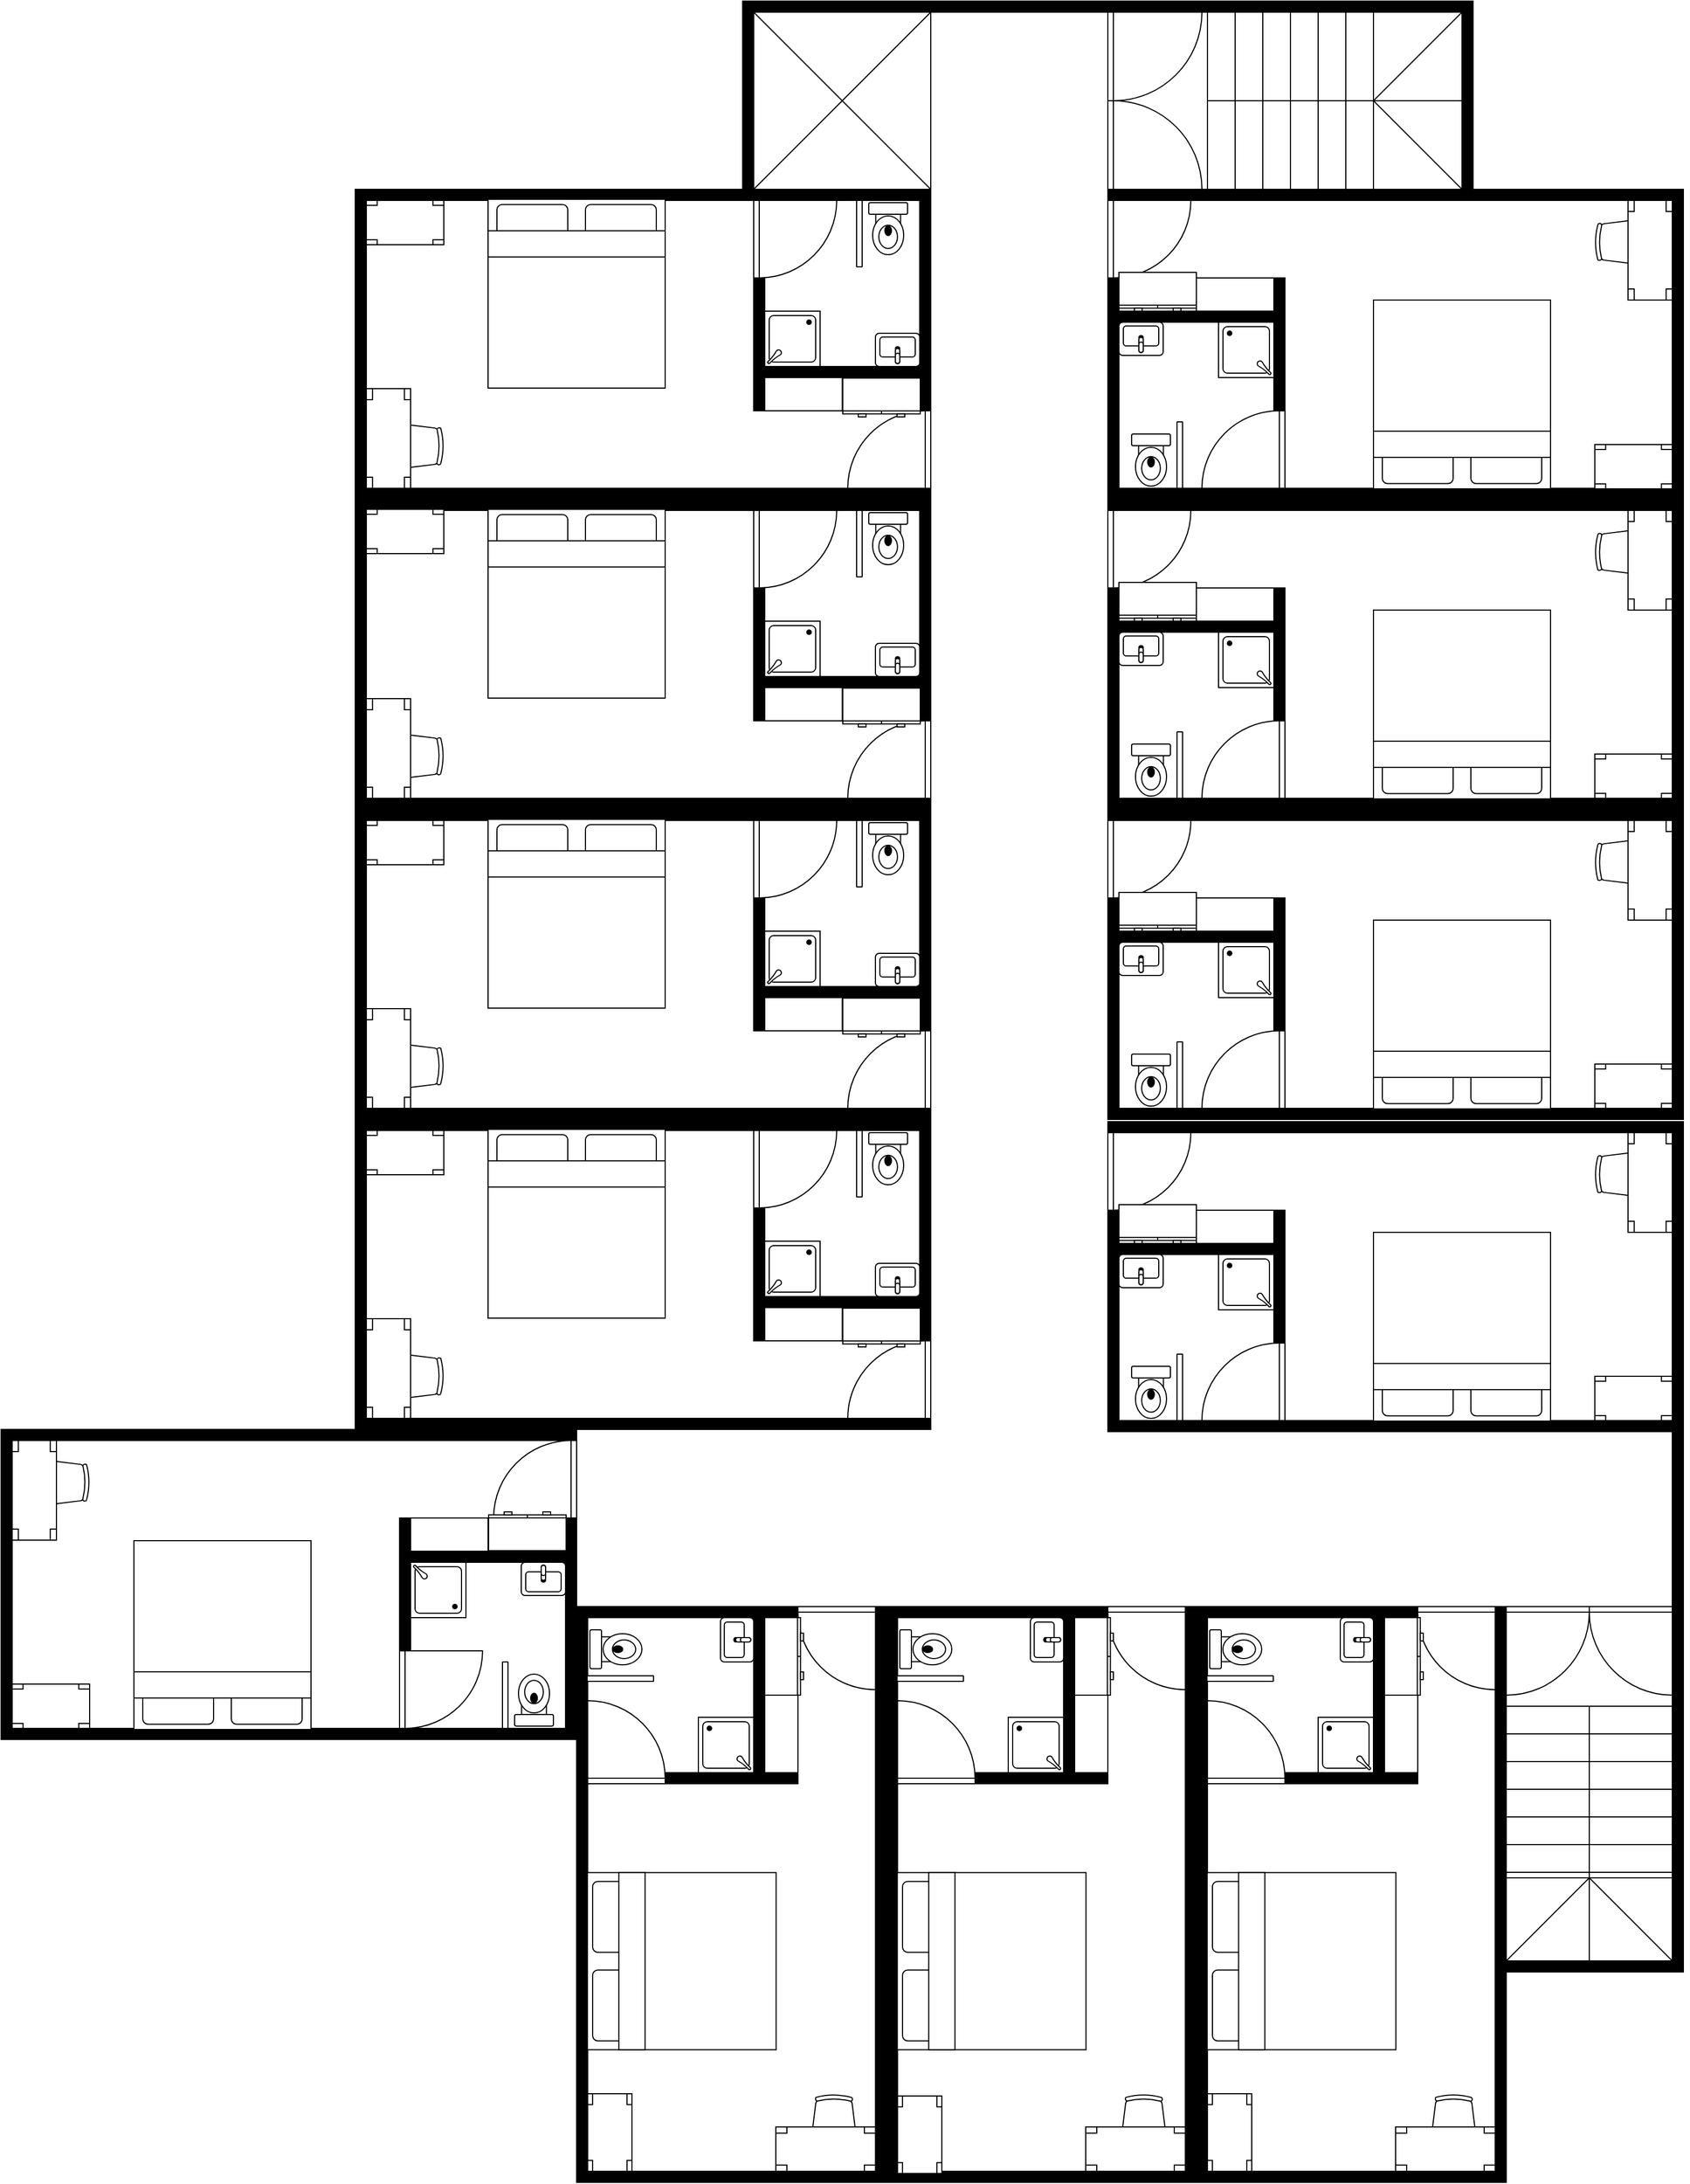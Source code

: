 <mxfile version="20.0.1" type="device"><diagram name="Page-1" id="38b20595-45e3-9b7f-d5ca-b57f44c5b66d"><mxGraphModel dx="3548" dy="703" grid="1" gridSize="10" guides="1" tooltips="1" connect="1" arrows="1" fold="1" page="1" pageScale="1" pageWidth="1100" pageHeight="850" background="none" math="0" shadow="0"><root><mxCell id="0"/><mxCell id="1" parent="0"/><mxCell id="bhAUET_TQPHhli3oYr66-30" value="" style="verticalLabelPosition=bottom;html=1;verticalAlign=top;align=center;shape=mxgraph.floorplan.elevator;aspect=fixed;" vertex="1" parent="1"><mxGeometry x="-1080" y="40" width="160" height="160" as="geometry"/></mxCell><mxCell id="bhAUET_TQPHhli3oYr66-31" value="" style="verticalLabelPosition=bottom;html=1;verticalAlign=top;align=center;shape=mxgraph.floorplan.stairsRest;" vertex="1" parent="1"><mxGeometry x="-670" y="40" width="230" height="160" as="geometry"/></mxCell><mxCell id="bhAUET_TQPHhli3oYr66-35" value="" style="group" vertex="1" connectable="0" parent="1"><mxGeometry x="-760" y="200.0" width="520" height="280" as="geometry"/></mxCell><mxCell id="bhAUET_TQPHhli3oYr66-1" value="" style="verticalLabelPosition=bottom;html=1;verticalAlign=top;align=center;strokeWidth=1;shape=mxgraph.floorplan.wallU;fillColor=#000000;rounded=0;shadow=0;comic=0;fontFamily=Verdana;fontSize=12;rotation=90;flipH=0;flipV=0;direction=east;" vertex="1" parent="bhAUET_TQPHhli3oYr66-35"><mxGeometry x="120" y="-120.0" width="280" height="520" as="geometry"/></mxCell><mxCell id="bhAUET_TQPHhli3oYr66-10" value="" style="verticalLabelPosition=bottom;html=1;verticalAlign=top;align=center;strokeWidth=1;shape=mxgraph.floorplan.doorLeft;rounded=0;shadow=0;comic=0;fontFamily=Verdana;fontSize=12;rotation=90;flipH=0;flipV=1;direction=east;" vertex="1" parent="bhAUET_TQPHhli3oYr66-35"><mxGeometry x="10" y="2.842e-14" width="70" height="90" as="geometry"/></mxCell><mxCell id="bhAUET_TQPHhli3oYr66-16" value="" style="verticalLabelPosition=bottom;html=1;verticalAlign=top;align=center;strokeWidth=1;shape=mxgraph.floorplan.wall;fillColor=#000000;direction=south;rounded=0;shadow=0;comic=0;fontFamily=Verdana;fontSize=12;flipH=0;flipV=0;" vertex="1" parent="bhAUET_TQPHhli3oYr66-35"><mxGeometry y="80.0" width="10" height="200" as="geometry"/></mxCell><mxCell id="bhAUET_TQPHhli3oYr66-18" value="" style="verticalLabelPosition=bottom;html=1;verticalAlign=top;align=center;strokeWidth=1;shape=mxgraph.floorplan.wall;fillColor=#000000;rounded=0;shadow=0;comic=0;fontFamily=Verdana;fontSize=12;flipH=0;flipV=0;direction=east;" vertex="1" parent="bhAUET_TQPHhli3oYr66-35"><mxGeometry y="110.0" width="160" height="10" as="geometry"/></mxCell><mxCell id="bhAUET_TQPHhli3oYr66-19" value="" style="verticalLabelPosition=bottom;html=1;verticalAlign=top;align=center;strokeWidth=1;shape=mxgraph.floorplan.wall;fillColor=#000000;direction=south;rounded=0;shadow=0;comic=0;fontFamily=Verdana;fontSize=12;flipH=0;flipV=0;" vertex="1" parent="bhAUET_TQPHhli3oYr66-35"><mxGeometry x="150" y="80.0" width="10" height="120" as="geometry"/></mxCell><mxCell id="bhAUET_TQPHhli3oYr66-20" value="" style="verticalLabelPosition=bottom;html=1;verticalAlign=top;align=center;strokeWidth=1;shape=mxgraph.floorplan.doorLeft;rounded=0;shadow=0;comic=0;fontFamily=Verdana;fontSize=12;rotation=90;flipH=1;flipV=0;direction=east;" vertex="1" parent="bhAUET_TQPHhli3oYr66-35"><mxGeometry x="80" y="190.0" width="70" height="90" as="geometry"/></mxCell><mxCell id="bhAUET_TQPHhli3oYr66-22" value="" style="rounded=0;whiteSpace=wrap;html=1;flipH=0;flipV=0;direction=east;" vertex="1" parent="bhAUET_TQPHhli3oYr66-35"><mxGeometry x="80" y="80.0" width="70" height="30" as="geometry"/></mxCell><mxCell id="bhAUET_TQPHhli3oYr66-23" value="" style="verticalLabelPosition=bottom;html=1;verticalAlign=top;align=center;shape=mxgraph.floorplan.bed_double;flipH=1;flipV=1;direction=east;" vertex="1" parent="bhAUET_TQPHhli3oYr66-35"><mxGeometry x="240" y="100.0" width="160" height="170.5" as="geometry"/></mxCell><mxCell id="bhAUET_TQPHhli3oYr66-24" value="" style="verticalLabelPosition=bottom;html=1;verticalAlign=top;align=center;strokeWidth=1;shape=mxgraph.floorplan.dresser;rounded=0;shadow=0;comic=0;fontFamily=Verdana;fontSize=12;rotation=90;direction=north;flipH=0;flipV=0;" vertex="1" parent="bhAUET_TQPHhli3oYr66-35"><mxGeometry x="27.5" y="57.5" width="35" height="70" as="geometry"/></mxCell><mxCell id="bhAUET_TQPHhli3oYr66-26" value="" style="verticalLabelPosition=bottom;html=1;verticalAlign=top;align=center;strokeWidth=1;shape=mxgraph.floorplan.toilet;rounded=0;shadow=0;comic=0;fontFamily=Verdana;fontSize=12;rotation=-90;direction=south;flipH=0;flipV=0;aspect=fixed;" vertex="1" parent="bhAUET_TQPHhli3oYr66-35"><mxGeometry x="15.5" y="227.0" width="47" height="35.07" as="geometry"/></mxCell><mxCell id="bhAUET_TQPHhli3oYr66-27" value="" style="rounded=1;whiteSpace=wrap;html=1;arcSize=5;flipH=0;flipV=0;direction=east;" vertex="1" parent="bhAUET_TQPHhli3oYr66-35"><mxGeometry x="62.5" y="210.0" width="5" height="60" as="geometry"/></mxCell><mxCell id="bhAUET_TQPHhli3oYr66-28" value="" style="verticalLabelPosition=bottom;html=1;verticalAlign=top;align=center;shape=mxgraph.floorplan.shower;aspect=fixed;direction=south;flipH=0;flipV=0;" vertex="1" parent="bhAUET_TQPHhli3oYr66-35"><mxGeometry x="100" y="120.0" width="50" height="50" as="geometry"/></mxCell><mxCell id="bhAUET_TQPHhli3oYr66-29" value="" style="verticalLabelPosition=bottom;html=1;verticalAlign=top;align=center;shape=mxgraph.floorplan.sink_2;direction=west;" vertex="1" parent="bhAUET_TQPHhli3oYr66-35"><mxGeometry x="10" y="120.0" width="40" height="30" as="geometry"/></mxCell><mxCell id="bhAUET_TQPHhli3oYr66-33" value="" style="verticalLabelPosition=bottom;html=1;verticalAlign=top;align=center;shape=mxgraph.floorplan.office_chair;direction=north;" vertex="1" parent="bhAUET_TQPHhli3oYr66-35"><mxGeometry x="440" y="27.5" width="43" height="40" as="geometry"/></mxCell><mxCell id="bhAUET_TQPHhli3oYr66-32" value="" style="verticalLabelPosition=bottom;html=1;verticalAlign=top;align=center;shape=mxgraph.floorplan.table;direction=south;" vertex="1" parent="bhAUET_TQPHhli3oYr66-35"><mxGeometry x="470" y="10.0" width="40" height="90" as="geometry"/></mxCell><mxCell id="bhAUET_TQPHhli3oYr66-373" value="" style="verticalLabelPosition=bottom;html=1;verticalAlign=top;align=center;shape=mxgraph.floorplan.table;direction=south;" vertex="1" parent="bhAUET_TQPHhli3oYr66-35"><mxGeometry x="440" y="230.5" width="70" height="40" as="geometry"/></mxCell><mxCell id="bhAUET_TQPHhli3oYr66-36" value="" style="group" vertex="1" connectable="0" parent="1"><mxGeometry x="-760" y="480" width="520" height="280" as="geometry"/></mxCell><mxCell id="bhAUET_TQPHhli3oYr66-37" value="" style="verticalLabelPosition=bottom;html=1;verticalAlign=top;align=center;strokeWidth=1;shape=mxgraph.floorplan.wallU;fillColor=#000000;rounded=0;shadow=0;comic=0;fontFamily=Verdana;fontSize=12;rotation=90;flipH=0;flipV=0;direction=east;" vertex="1" parent="bhAUET_TQPHhli3oYr66-36"><mxGeometry x="120" y="-120.0" width="280" height="520" as="geometry"/></mxCell><mxCell id="bhAUET_TQPHhli3oYr66-38" value="" style="verticalLabelPosition=bottom;html=1;verticalAlign=top;align=center;strokeWidth=1;shape=mxgraph.floorplan.doorLeft;rounded=0;shadow=0;comic=0;fontFamily=Verdana;fontSize=12;rotation=90;flipH=0;flipV=1;direction=east;" vertex="1" parent="bhAUET_TQPHhli3oYr66-36"><mxGeometry x="10" y="2.842e-14" width="70" height="90" as="geometry"/></mxCell><mxCell id="bhAUET_TQPHhli3oYr66-39" value="" style="verticalLabelPosition=bottom;html=1;verticalAlign=top;align=center;strokeWidth=1;shape=mxgraph.floorplan.wall;fillColor=#000000;direction=south;rounded=0;shadow=0;comic=0;fontFamily=Verdana;fontSize=12;flipH=0;flipV=0;" vertex="1" parent="bhAUET_TQPHhli3oYr66-36"><mxGeometry y="80.0" width="10" height="200" as="geometry"/></mxCell><mxCell id="bhAUET_TQPHhli3oYr66-40" value="" style="verticalLabelPosition=bottom;html=1;verticalAlign=top;align=center;strokeWidth=1;shape=mxgraph.floorplan.wall;fillColor=#000000;rounded=0;shadow=0;comic=0;fontFamily=Verdana;fontSize=12;flipH=0;flipV=0;direction=east;" vertex="1" parent="bhAUET_TQPHhli3oYr66-36"><mxGeometry y="110.0" width="160" height="10" as="geometry"/></mxCell><mxCell id="bhAUET_TQPHhli3oYr66-41" value="" style="verticalLabelPosition=bottom;html=1;verticalAlign=top;align=center;strokeWidth=1;shape=mxgraph.floorplan.wall;fillColor=#000000;direction=south;rounded=0;shadow=0;comic=0;fontFamily=Verdana;fontSize=12;flipH=0;flipV=0;" vertex="1" parent="bhAUET_TQPHhli3oYr66-36"><mxGeometry x="150" y="80.0" width="10" height="120" as="geometry"/></mxCell><mxCell id="bhAUET_TQPHhli3oYr66-42" value="" style="verticalLabelPosition=bottom;html=1;verticalAlign=top;align=center;strokeWidth=1;shape=mxgraph.floorplan.doorLeft;rounded=0;shadow=0;comic=0;fontFamily=Verdana;fontSize=12;rotation=90;flipH=1;flipV=0;direction=east;" vertex="1" parent="bhAUET_TQPHhli3oYr66-36"><mxGeometry x="80" y="190.0" width="70" height="90" as="geometry"/></mxCell><mxCell id="bhAUET_TQPHhli3oYr66-43" value="" style="rounded=0;whiteSpace=wrap;html=1;flipH=0;flipV=0;direction=east;" vertex="1" parent="bhAUET_TQPHhli3oYr66-36"><mxGeometry x="80" y="80.0" width="70" height="30" as="geometry"/></mxCell><mxCell id="bhAUET_TQPHhli3oYr66-44" value="" style="verticalLabelPosition=bottom;html=1;verticalAlign=top;align=center;shape=mxgraph.floorplan.bed_double;flipH=0;flipV=1;direction=east;" vertex="1" parent="bhAUET_TQPHhli3oYr66-36"><mxGeometry x="240" y="100.0" width="160" height="170.5" as="geometry"/></mxCell><mxCell id="bhAUET_TQPHhli3oYr66-45" value="" style="verticalLabelPosition=bottom;html=1;verticalAlign=top;align=center;strokeWidth=1;shape=mxgraph.floorplan.dresser;rounded=0;shadow=0;comic=0;fontFamily=Verdana;fontSize=12;rotation=90;direction=north;flipH=0;flipV=0;" vertex="1" parent="bhAUET_TQPHhli3oYr66-36"><mxGeometry x="27.5" y="57.5" width="35" height="70" as="geometry"/></mxCell><mxCell id="bhAUET_TQPHhli3oYr66-46" value="" style="verticalLabelPosition=bottom;html=1;verticalAlign=top;align=center;strokeWidth=1;shape=mxgraph.floorplan.toilet;rounded=0;shadow=0;comic=0;fontFamily=Verdana;fontSize=12;rotation=-90;direction=south;flipH=0;flipV=0;aspect=fixed;" vertex="1" parent="bhAUET_TQPHhli3oYr66-36"><mxGeometry x="15.5" y="227.0" width="47" height="35.07" as="geometry"/></mxCell><mxCell id="bhAUET_TQPHhli3oYr66-47" value="" style="rounded=1;whiteSpace=wrap;html=1;arcSize=5;flipH=0;flipV=0;direction=east;" vertex="1" parent="bhAUET_TQPHhli3oYr66-36"><mxGeometry x="62.5" y="210.0" width="5" height="60" as="geometry"/></mxCell><mxCell id="bhAUET_TQPHhli3oYr66-48" value="" style="verticalLabelPosition=bottom;html=1;verticalAlign=top;align=center;shape=mxgraph.floorplan.shower;aspect=fixed;direction=south;flipH=0;flipV=0;" vertex="1" parent="bhAUET_TQPHhli3oYr66-36"><mxGeometry x="100" y="120.0" width="50" height="50" as="geometry"/></mxCell><mxCell id="bhAUET_TQPHhli3oYr66-49" value="" style="verticalLabelPosition=bottom;html=1;verticalAlign=top;align=center;shape=mxgraph.floorplan.sink_2;direction=west;" vertex="1" parent="bhAUET_TQPHhli3oYr66-36"><mxGeometry x="10" y="120.0" width="40" height="30" as="geometry"/></mxCell><mxCell id="bhAUET_TQPHhli3oYr66-50" value="" style="verticalLabelPosition=bottom;html=1;verticalAlign=top;align=center;shape=mxgraph.floorplan.office_chair;direction=north;" vertex="1" parent="bhAUET_TQPHhli3oYr66-36"><mxGeometry x="440" y="27.5" width="43" height="40" as="geometry"/></mxCell><mxCell id="bhAUET_TQPHhli3oYr66-51" value="" style="verticalLabelPosition=bottom;html=1;verticalAlign=top;align=center;shape=mxgraph.floorplan.table;direction=south;" vertex="1" parent="bhAUET_TQPHhli3oYr66-36"><mxGeometry x="470" y="10.0" width="40" height="90" as="geometry"/></mxCell><mxCell id="bhAUET_TQPHhli3oYr66-372" value="" style="verticalLabelPosition=bottom;html=1;verticalAlign=top;align=center;shape=mxgraph.floorplan.table;direction=south;" vertex="1" parent="bhAUET_TQPHhli3oYr66-36"><mxGeometry x="440" y="230" width="70" height="40" as="geometry"/></mxCell><mxCell id="bhAUET_TQPHhli3oYr66-52" value="" style="group" vertex="1" connectable="0" parent="1"><mxGeometry x="-760" y="760" width="520" height="280" as="geometry"/></mxCell><mxCell id="bhAUET_TQPHhli3oYr66-53" value="" style="verticalLabelPosition=bottom;html=1;verticalAlign=top;align=center;strokeWidth=1;shape=mxgraph.floorplan.wallU;fillColor=#000000;rounded=0;shadow=0;comic=0;fontFamily=Verdana;fontSize=12;rotation=90;flipH=0;flipV=0;direction=east;" vertex="1" parent="bhAUET_TQPHhli3oYr66-52"><mxGeometry x="120" y="-120.0" width="280" height="520" as="geometry"/></mxCell><mxCell id="bhAUET_TQPHhli3oYr66-54" value="" style="verticalLabelPosition=bottom;html=1;verticalAlign=top;align=center;strokeWidth=1;shape=mxgraph.floorplan.doorLeft;rounded=0;shadow=0;comic=0;fontFamily=Verdana;fontSize=12;rotation=90;flipH=0;flipV=1;direction=east;" vertex="1" parent="bhAUET_TQPHhli3oYr66-52"><mxGeometry x="10" y="2.842e-14" width="70" height="90" as="geometry"/></mxCell><mxCell id="bhAUET_TQPHhli3oYr66-55" value="" style="verticalLabelPosition=bottom;html=1;verticalAlign=top;align=center;strokeWidth=1;shape=mxgraph.floorplan.wall;fillColor=#000000;direction=south;rounded=0;shadow=0;comic=0;fontFamily=Verdana;fontSize=12;flipH=0;flipV=0;" vertex="1" parent="bhAUET_TQPHhli3oYr66-52"><mxGeometry y="80.0" width="10" height="200" as="geometry"/></mxCell><mxCell id="bhAUET_TQPHhli3oYr66-56" value="" style="verticalLabelPosition=bottom;html=1;verticalAlign=top;align=center;strokeWidth=1;shape=mxgraph.floorplan.wall;fillColor=#000000;rounded=0;shadow=0;comic=0;fontFamily=Verdana;fontSize=12;flipH=0;flipV=0;direction=east;" vertex="1" parent="bhAUET_TQPHhli3oYr66-52"><mxGeometry y="110.0" width="160" height="10" as="geometry"/></mxCell><mxCell id="bhAUET_TQPHhli3oYr66-57" value="" style="verticalLabelPosition=bottom;html=1;verticalAlign=top;align=center;strokeWidth=1;shape=mxgraph.floorplan.wall;fillColor=#000000;direction=south;rounded=0;shadow=0;comic=0;fontFamily=Verdana;fontSize=12;flipH=0;flipV=0;" vertex="1" parent="bhAUET_TQPHhli3oYr66-52"><mxGeometry x="150" y="80.0" width="10" height="120" as="geometry"/></mxCell><mxCell id="bhAUET_TQPHhli3oYr66-58" value="" style="verticalLabelPosition=bottom;html=1;verticalAlign=top;align=center;strokeWidth=1;shape=mxgraph.floorplan.doorLeft;rounded=0;shadow=0;comic=0;fontFamily=Verdana;fontSize=12;rotation=90;flipH=1;flipV=0;direction=east;" vertex="1" parent="bhAUET_TQPHhli3oYr66-52"><mxGeometry x="80" y="190.0" width="70" height="90" as="geometry"/></mxCell><mxCell id="bhAUET_TQPHhli3oYr66-59" value="" style="rounded=0;whiteSpace=wrap;html=1;flipH=0;flipV=0;direction=east;" vertex="1" parent="bhAUET_TQPHhli3oYr66-52"><mxGeometry x="80" y="80.0" width="70" height="30" as="geometry"/></mxCell><mxCell id="bhAUET_TQPHhli3oYr66-60" value="" style="verticalLabelPosition=bottom;html=1;verticalAlign=top;align=center;shape=mxgraph.floorplan.bed_double;flipH=0;flipV=1;direction=east;" vertex="1" parent="bhAUET_TQPHhli3oYr66-52"><mxGeometry x="240" y="100.0" width="160" height="170.5" as="geometry"/></mxCell><mxCell id="bhAUET_TQPHhli3oYr66-61" value="" style="verticalLabelPosition=bottom;html=1;verticalAlign=top;align=center;strokeWidth=1;shape=mxgraph.floorplan.dresser;rounded=0;shadow=0;comic=0;fontFamily=Verdana;fontSize=12;rotation=90;direction=north;flipH=0;flipV=0;" vertex="1" parent="bhAUET_TQPHhli3oYr66-52"><mxGeometry x="27.5" y="57.5" width="35" height="70" as="geometry"/></mxCell><mxCell id="bhAUET_TQPHhli3oYr66-62" value="" style="verticalLabelPosition=bottom;html=1;verticalAlign=top;align=center;strokeWidth=1;shape=mxgraph.floorplan.toilet;rounded=0;shadow=0;comic=0;fontFamily=Verdana;fontSize=12;rotation=-90;direction=south;flipH=0;flipV=0;aspect=fixed;" vertex="1" parent="bhAUET_TQPHhli3oYr66-52"><mxGeometry x="15.5" y="227.0" width="47" height="35.07" as="geometry"/></mxCell><mxCell id="bhAUET_TQPHhli3oYr66-63" value="" style="rounded=1;whiteSpace=wrap;html=1;arcSize=5;flipH=0;flipV=0;direction=east;" vertex="1" parent="bhAUET_TQPHhli3oYr66-52"><mxGeometry x="62.5" y="210.0" width="5" height="60" as="geometry"/></mxCell><mxCell id="bhAUET_TQPHhli3oYr66-64" value="" style="verticalLabelPosition=bottom;html=1;verticalAlign=top;align=center;shape=mxgraph.floorplan.shower;aspect=fixed;direction=south;flipH=0;flipV=0;" vertex="1" parent="bhAUET_TQPHhli3oYr66-52"><mxGeometry x="100" y="120.0" width="50" height="50" as="geometry"/></mxCell><mxCell id="bhAUET_TQPHhli3oYr66-65" value="" style="verticalLabelPosition=bottom;html=1;verticalAlign=top;align=center;shape=mxgraph.floorplan.sink_2;direction=west;" vertex="1" parent="bhAUET_TQPHhli3oYr66-52"><mxGeometry x="10" y="120.0" width="40" height="30" as="geometry"/></mxCell><mxCell id="bhAUET_TQPHhli3oYr66-66" value="" style="verticalLabelPosition=bottom;html=1;verticalAlign=top;align=center;shape=mxgraph.floorplan.office_chair;direction=north;" vertex="1" parent="bhAUET_TQPHhli3oYr66-52"><mxGeometry x="440" y="27.5" width="43" height="40" as="geometry"/></mxCell><mxCell id="bhAUET_TQPHhli3oYr66-67" value="" style="verticalLabelPosition=bottom;html=1;verticalAlign=top;align=center;shape=mxgraph.floorplan.table;direction=south;" vertex="1" parent="bhAUET_TQPHhli3oYr66-52"><mxGeometry x="470" y="10.0" width="40" height="90" as="geometry"/></mxCell><mxCell id="bhAUET_TQPHhli3oYr66-371" value="" style="verticalLabelPosition=bottom;html=1;verticalAlign=top;align=center;shape=mxgraph.floorplan.table;direction=south;" vertex="1" parent="bhAUET_TQPHhli3oYr66-52"><mxGeometry x="440" y="230" width="70" height="40" as="geometry"/></mxCell><mxCell id="bhAUET_TQPHhli3oYr66-68" value="" style="group" vertex="1" connectable="0" parent="1"><mxGeometry x="-760" y="1042" width="525" height="280" as="geometry"/></mxCell><mxCell id="bhAUET_TQPHhli3oYr66-69" value="" style="verticalLabelPosition=bottom;html=1;verticalAlign=top;align=center;strokeWidth=1;shape=mxgraph.floorplan.wallU;fillColor=#000000;rounded=0;shadow=0;comic=0;fontFamily=Verdana;fontSize=12;rotation=90;flipH=0;flipV=0;direction=east;" vertex="1" parent="bhAUET_TQPHhli3oYr66-68"><mxGeometry x="120" y="-120.0" width="280" height="520" as="geometry"/></mxCell><mxCell id="bhAUET_TQPHhli3oYr66-70" value="" style="verticalLabelPosition=bottom;html=1;verticalAlign=top;align=center;strokeWidth=1;shape=mxgraph.floorplan.doorLeft;rounded=0;shadow=0;comic=0;fontFamily=Verdana;fontSize=12;rotation=90;flipH=0;flipV=1;direction=east;" vertex="1" parent="bhAUET_TQPHhli3oYr66-68"><mxGeometry x="10" y="2.842e-14" width="70" height="90" as="geometry"/></mxCell><mxCell id="bhAUET_TQPHhli3oYr66-71" value="" style="verticalLabelPosition=bottom;html=1;verticalAlign=top;align=center;strokeWidth=1;shape=mxgraph.floorplan.wall;fillColor=#000000;direction=south;rounded=0;shadow=0;comic=0;fontFamily=Verdana;fontSize=12;flipH=0;flipV=0;" vertex="1" parent="bhAUET_TQPHhli3oYr66-68"><mxGeometry y="80.0" width="10" height="200" as="geometry"/></mxCell><mxCell id="bhAUET_TQPHhli3oYr66-72" value="" style="verticalLabelPosition=bottom;html=1;verticalAlign=top;align=center;strokeWidth=1;shape=mxgraph.floorplan.wall;fillColor=#000000;rounded=0;shadow=0;comic=0;fontFamily=Verdana;fontSize=12;flipH=0;flipV=0;direction=east;" vertex="1" parent="bhAUET_TQPHhli3oYr66-68"><mxGeometry y="110.0" width="160" height="10" as="geometry"/></mxCell><mxCell id="bhAUET_TQPHhli3oYr66-73" value="" style="verticalLabelPosition=bottom;html=1;verticalAlign=top;align=center;strokeWidth=1;shape=mxgraph.floorplan.wall;fillColor=#000000;direction=south;rounded=0;shadow=0;comic=0;fontFamily=Verdana;fontSize=12;flipH=0;flipV=0;" vertex="1" parent="bhAUET_TQPHhli3oYr66-68"><mxGeometry x="150" y="80.0" width="10" height="120" as="geometry"/></mxCell><mxCell id="bhAUET_TQPHhli3oYr66-74" value="" style="verticalLabelPosition=bottom;html=1;verticalAlign=top;align=center;strokeWidth=1;shape=mxgraph.floorplan.doorLeft;rounded=0;shadow=0;comic=0;fontFamily=Verdana;fontSize=12;rotation=90;flipH=1;flipV=0;direction=east;" vertex="1" parent="bhAUET_TQPHhli3oYr66-68"><mxGeometry x="80" y="190.0" width="70" height="90" as="geometry"/></mxCell><mxCell id="bhAUET_TQPHhli3oYr66-75" value="" style="rounded=0;whiteSpace=wrap;html=1;flipH=0;flipV=0;direction=east;" vertex="1" parent="bhAUET_TQPHhli3oYr66-68"><mxGeometry x="80" y="80.0" width="70" height="30" as="geometry"/></mxCell><mxCell id="bhAUET_TQPHhli3oYr66-76" value="" style="verticalLabelPosition=bottom;html=1;verticalAlign=top;align=center;shape=mxgraph.floorplan.bed_double;flipH=0;flipV=1;direction=east;" vertex="1" parent="bhAUET_TQPHhli3oYr66-68"><mxGeometry x="240" y="100.0" width="160" height="170.5" as="geometry"/></mxCell><mxCell id="bhAUET_TQPHhli3oYr66-77" value="" style="verticalLabelPosition=bottom;html=1;verticalAlign=top;align=center;strokeWidth=1;shape=mxgraph.floorplan.dresser;rounded=0;shadow=0;comic=0;fontFamily=Verdana;fontSize=12;rotation=90;direction=north;flipH=0;flipV=0;" vertex="1" parent="bhAUET_TQPHhli3oYr66-68"><mxGeometry x="27.5" y="57.5" width="35" height="70" as="geometry"/></mxCell><mxCell id="bhAUET_TQPHhli3oYr66-78" value="" style="verticalLabelPosition=bottom;html=1;verticalAlign=top;align=center;strokeWidth=1;shape=mxgraph.floorplan.toilet;rounded=0;shadow=0;comic=0;fontFamily=Verdana;fontSize=12;rotation=-90;direction=south;flipH=0;flipV=0;aspect=fixed;" vertex="1" parent="bhAUET_TQPHhli3oYr66-68"><mxGeometry x="15.5" y="227.0" width="47" height="35.07" as="geometry"/></mxCell><mxCell id="bhAUET_TQPHhli3oYr66-79" value="" style="rounded=1;whiteSpace=wrap;html=1;arcSize=5;flipH=0;flipV=0;direction=east;" vertex="1" parent="bhAUET_TQPHhli3oYr66-68"><mxGeometry x="62.5" y="210.0" width="5" height="60" as="geometry"/></mxCell><mxCell id="bhAUET_TQPHhli3oYr66-80" value="" style="verticalLabelPosition=bottom;html=1;verticalAlign=top;align=center;shape=mxgraph.floorplan.shower;aspect=fixed;direction=south;flipH=0;flipV=0;" vertex="1" parent="bhAUET_TQPHhli3oYr66-68"><mxGeometry x="100" y="120.0" width="50" height="50" as="geometry"/></mxCell><mxCell id="bhAUET_TQPHhli3oYr66-81" value="" style="verticalLabelPosition=bottom;html=1;verticalAlign=top;align=center;shape=mxgraph.floorplan.sink_2;direction=west;" vertex="1" parent="bhAUET_TQPHhli3oYr66-68"><mxGeometry x="10" y="120.0" width="40" height="30" as="geometry"/></mxCell><mxCell id="bhAUET_TQPHhli3oYr66-82" value="" style="verticalLabelPosition=bottom;html=1;verticalAlign=top;align=center;shape=mxgraph.floorplan.office_chair;direction=north;" vertex="1" parent="bhAUET_TQPHhli3oYr66-68"><mxGeometry x="440" y="27.5" width="43" height="40" as="geometry"/></mxCell><mxCell id="bhAUET_TQPHhli3oYr66-83" value="" style="verticalLabelPosition=bottom;html=1;verticalAlign=top;align=center;shape=mxgraph.floorplan.table;direction=south;" vertex="1" parent="bhAUET_TQPHhli3oYr66-68"><mxGeometry x="470" y="10.0" width="40" height="90" as="geometry"/></mxCell><mxCell id="bhAUET_TQPHhli3oYr66-370" value="" style="verticalLabelPosition=bottom;html=1;verticalAlign=top;align=center;shape=mxgraph.floorplan.table;direction=south;" vertex="1" parent="bhAUET_TQPHhli3oYr66-68"><mxGeometry x="440" y="230" width="70" height="40" as="geometry"/></mxCell><mxCell id="bhAUET_TQPHhli3oYr66-228" value="" style="group" vertex="1" connectable="0" parent="1"><mxGeometry x="-1440" y="200.0" width="520" height="307" as="geometry"/></mxCell><mxCell id="bhAUET_TQPHhli3oYr66-197" value="" style="verticalLabelPosition=bottom;html=1;verticalAlign=top;align=center;strokeWidth=1;shape=mxgraph.floorplan.wallU;fillColor=#000000;rounded=0;shadow=0;comic=0;fontFamily=Verdana;fontSize=12;rotation=-90;flipH=0;flipV=0;direction=east;" vertex="1" parent="bhAUET_TQPHhli3oYr66-228"><mxGeometry x="120" y="-120.0" width="280" height="520" as="geometry"/></mxCell><mxCell id="bhAUET_TQPHhli3oYr66-198" value="" style="verticalLabelPosition=bottom;html=1;verticalAlign=top;align=center;strokeWidth=1;shape=mxgraph.floorplan.doorLeft;rounded=0;shadow=0;comic=0;fontFamily=Verdana;fontSize=12;rotation=-90;flipH=0;flipV=1;direction=east;" vertex="1" parent="bhAUET_TQPHhli3oYr66-228"><mxGeometry x="440" y="190.0" width="70" height="90" as="geometry"/></mxCell><mxCell id="bhAUET_TQPHhli3oYr66-199" value="" style="verticalLabelPosition=bottom;html=1;verticalAlign=top;align=center;strokeWidth=1;shape=mxgraph.floorplan.wall;fillColor=#000000;direction=south;rounded=0;shadow=0;comic=0;fontFamily=Verdana;fontSize=12;flipH=0;flipV=0;rotation=-180;" vertex="1" parent="bhAUET_TQPHhli3oYr66-228"><mxGeometry x="510" y="2.842e-14" width="10" height="200" as="geometry"/></mxCell><mxCell id="bhAUET_TQPHhli3oYr66-200" value="" style="verticalLabelPosition=bottom;html=1;verticalAlign=top;align=center;strokeWidth=1;shape=mxgraph.floorplan.wall;fillColor=#000000;rounded=0;shadow=0;comic=0;fontFamily=Verdana;fontSize=12;flipH=0;flipV=0;direction=east;rotation=-180;" vertex="1" parent="bhAUET_TQPHhli3oYr66-228"><mxGeometry x="360" y="160.0" width="160" height="10" as="geometry"/></mxCell><mxCell id="bhAUET_TQPHhli3oYr66-201" value="" style="verticalLabelPosition=bottom;html=1;verticalAlign=top;align=center;strokeWidth=1;shape=mxgraph.floorplan.wall;fillColor=#000000;direction=south;rounded=0;shadow=0;comic=0;fontFamily=Verdana;fontSize=12;flipH=0;flipV=0;rotation=-180;" vertex="1" parent="bhAUET_TQPHhli3oYr66-228"><mxGeometry x="360" y="80.0" width="10" height="120" as="geometry"/></mxCell><mxCell id="bhAUET_TQPHhli3oYr66-202" value="" style="verticalLabelPosition=bottom;html=1;verticalAlign=top;align=center;strokeWidth=1;shape=mxgraph.floorplan.doorLeft;rounded=0;shadow=0;comic=0;fontFamily=Verdana;fontSize=12;rotation=-90;flipH=1;flipV=0;direction=east;" vertex="1" parent="bhAUET_TQPHhli3oYr66-228"><mxGeometry x="370" y="2.842e-14" width="70" height="90" as="geometry"/></mxCell><mxCell id="bhAUET_TQPHhli3oYr66-203" value="" style="rounded=0;whiteSpace=wrap;html=1;flipH=0;flipV=0;direction=east;rotation=-180;" vertex="1" parent="bhAUET_TQPHhli3oYr66-228"><mxGeometry x="370" y="170.0" width="70" height="30" as="geometry"/></mxCell><mxCell id="bhAUET_TQPHhli3oYr66-204" value="" style="verticalLabelPosition=bottom;html=1;verticalAlign=top;align=center;shape=mxgraph.floorplan.bed_double;flipH=0;flipV=1;direction=east;rotation=-180;" vertex="1" parent="bhAUET_TQPHhli3oYr66-228"><mxGeometry x="120" y="9.0" width="160" height="170.5" as="geometry"/></mxCell><mxCell id="bhAUET_TQPHhli3oYr66-205" value="" style="verticalLabelPosition=bottom;html=1;verticalAlign=top;align=center;strokeWidth=1;shape=mxgraph.floorplan.dresser;rounded=0;shadow=0;comic=0;fontFamily=Verdana;fontSize=12;rotation=-90;direction=south;flipH=0;flipV=0;" vertex="1" parent="bhAUET_TQPHhli3oYr66-228"><mxGeometry x="458" y="153.0" width="35" height="70" as="geometry"/></mxCell><mxCell id="bhAUET_TQPHhli3oYr66-206" value="" style="verticalLabelPosition=bottom;html=1;verticalAlign=top;align=center;strokeWidth=1;shape=mxgraph.floorplan.toilet;rounded=0;shadow=0;comic=0;fontFamily=Verdana;fontSize=12;rotation=-270;direction=south;flipH=1;flipV=1;aspect=fixed;" vertex="1" parent="bhAUET_TQPHhli3oYr66-228"><mxGeometry x="458" y="18.0" width="47" height="35.07" as="geometry"/></mxCell><mxCell id="bhAUET_TQPHhli3oYr66-207" value="" style="rounded=1;whiteSpace=wrap;html=1;arcSize=5;flipH=0;flipV=0;direction=east;rotation=-180;" vertex="1" parent="bhAUET_TQPHhli3oYr66-228"><mxGeometry x="453" y="10.0" width="5" height="60" as="geometry"/></mxCell><mxCell id="bhAUET_TQPHhli3oYr66-208" value="" style="verticalLabelPosition=bottom;html=1;verticalAlign=top;align=center;shape=mxgraph.floorplan.shower;aspect=fixed;direction=east;flipH=0;flipV=0;rotation=-180;" vertex="1" parent="bhAUET_TQPHhli3oYr66-228"><mxGeometry x="370" y="110.0" width="50" height="50" as="geometry"/></mxCell><mxCell id="bhAUET_TQPHhli3oYr66-209" value="" style="verticalLabelPosition=bottom;html=1;verticalAlign=top;align=center;shape=mxgraph.floorplan.sink_2;direction=west;rotation=-180;flipH=0;flipV=1;" vertex="1" parent="bhAUET_TQPHhli3oYr66-228"><mxGeometry x="470" y="130.0" width="40" height="30" as="geometry"/></mxCell><mxCell id="bhAUET_TQPHhli3oYr66-210" value="" style="verticalLabelPosition=bottom;html=1;verticalAlign=top;align=center;shape=mxgraph.floorplan.office_chair;direction=north;rotation=-180;" vertex="1" parent="bhAUET_TQPHhli3oYr66-228"><mxGeometry x="37" y="212.0" width="43" height="40" as="geometry"/></mxCell><mxCell id="bhAUET_TQPHhli3oYr66-211" value="" style="verticalLabelPosition=bottom;html=1;verticalAlign=top;align=center;shape=mxgraph.floorplan.table;direction=south;rotation=-180;" vertex="1" parent="bhAUET_TQPHhli3oYr66-228"><mxGeometry x="10" y="180.0" width="40" height="90" as="geometry"/></mxCell><mxCell id="bhAUET_TQPHhli3oYr66-377" value="" style="verticalLabelPosition=bottom;html=1;verticalAlign=top;align=center;shape=mxgraph.floorplan.table;direction=south;" vertex="1" parent="bhAUET_TQPHhli3oYr66-228"><mxGeometry x="10" y="10" width="70" height="40" as="geometry"/></mxCell><mxCell id="bhAUET_TQPHhli3oYr66-229" value="" style="group" vertex="1" connectable="0" parent="1"><mxGeometry x="-1440" y="480" width="520" height="280" as="geometry"/></mxCell><mxCell id="bhAUET_TQPHhli3oYr66-230" value="" style="verticalLabelPosition=bottom;html=1;verticalAlign=top;align=center;strokeWidth=1;shape=mxgraph.floorplan.wallU;fillColor=#000000;rounded=0;shadow=0;comic=0;fontFamily=Verdana;fontSize=12;rotation=-90;flipH=0;flipV=0;direction=east;" vertex="1" parent="bhAUET_TQPHhli3oYr66-229"><mxGeometry x="120" y="-120.0" width="280" height="520" as="geometry"/></mxCell><mxCell id="bhAUET_TQPHhli3oYr66-231" value="" style="verticalLabelPosition=bottom;html=1;verticalAlign=top;align=center;strokeWidth=1;shape=mxgraph.floorplan.doorLeft;rounded=0;shadow=0;comic=0;fontFamily=Verdana;fontSize=12;rotation=-90;flipH=0;flipV=1;direction=east;" vertex="1" parent="bhAUET_TQPHhli3oYr66-229"><mxGeometry x="440" y="190.0" width="70" height="90" as="geometry"/></mxCell><mxCell id="bhAUET_TQPHhli3oYr66-232" value="" style="verticalLabelPosition=bottom;html=1;verticalAlign=top;align=center;strokeWidth=1;shape=mxgraph.floorplan.wall;fillColor=#000000;direction=south;rounded=0;shadow=0;comic=0;fontFamily=Verdana;fontSize=12;flipH=0;flipV=0;rotation=-180;" vertex="1" parent="bhAUET_TQPHhli3oYr66-229"><mxGeometry x="510" y="2.842e-14" width="10" height="200" as="geometry"/></mxCell><mxCell id="bhAUET_TQPHhli3oYr66-233" value="" style="verticalLabelPosition=bottom;html=1;verticalAlign=top;align=center;strokeWidth=1;shape=mxgraph.floorplan.wall;fillColor=#000000;rounded=0;shadow=0;comic=0;fontFamily=Verdana;fontSize=12;flipH=0;flipV=0;direction=east;rotation=-180;" vertex="1" parent="bhAUET_TQPHhli3oYr66-229"><mxGeometry x="360" y="160.0" width="160" height="10" as="geometry"/></mxCell><mxCell id="bhAUET_TQPHhli3oYr66-234" value="" style="verticalLabelPosition=bottom;html=1;verticalAlign=top;align=center;strokeWidth=1;shape=mxgraph.floorplan.wall;fillColor=#000000;direction=south;rounded=0;shadow=0;comic=0;fontFamily=Verdana;fontSize=12;flipH=0;flipV=0;rotation=-180;" vertex="1" parent="bhAUET_TQPHhli3oYr66-229"><mxGeometry x="360" y="80.0" width="10" height="120" as="geometry"/></mxCell><mxCell id="bhAUET_TQPHhli3oYr66-235" value="" style="verticalLabelPosition=bottom;html=1;verticalAlign=top;align=center;strokeWidth=1;shape=mxgraph.floorplan.doorLeft;rounded=0;shadow=0;comic=0;fontFamily=Verdana;fontSize=12;rotation=-90;flipH=1;flipV=0;direction=east;" vertex="1" parent="bhAUET_TQPHhli3oYr66-229"><mxGeometry x="370" y="2.842e-14" width="70" height="90" as="geometry"/></mxCell><mxCell id="bhAUET_TQPHhli3oYr66-236" value="" style="rounded=0;whiteSpace=wrap;html=1;flipH=0;flipV=0;direction=east;rotation=-180;" vertex="1" parent="bhAUET_TQPHhli3oYr66-229"><mxGeometry x="370" y="170.0" width="70" height="30" as="geometry"/></mxCell><mxCell id="bhAUET_TQPHhli3oYr66-237" value="" style="verticalLabelPosition=bottom;html=1;verticalAlign=top;align=center;shape=mxgraph.floorplan.bed_double;flipH=0;flipV=1;direction=east;rotation=-180;" vertex="1" parent="bhAUET_TQPHhli3oYr66-229"><mxGeometry x="120" y="9.0" width="160" height="170.5" as="geometry"/></mxCell><mxCell id="bhAUET_TQPHhli3oYr66-238" value="" style="verticalLabelPosition=bottom;html=1;verticalAlign=top;align=center;strokeWidth=1;shape=mxgraph.floorplan.dresser;rounded=0;shadow=0;comic=0;fontFamily=Verdana;fontSize=12;rotation=-90;direction=south;flipH=0;flipV=0;" vertex="1" parent="bhAUET_TQPHhli3oYr66-229"><mxGeometry x="458" y="153.0" width="35" height="70" as="geometry"/></mxCell><mxCell id="bhAUET_TQPHhli3oYr66-239" value="" style="verticalLabelPosition=bottom;html=1;verticalAlign=top;align=center;strokeWidth=1;shape=mxgraph.floorplan.toilet;rounded=0;shadow=0;comic=0;fontFamily=Verdana;fontSize=12;rotation=-270;direction=south;flipH=1;flipV=1;aspect=fixed;" vertex="1" parent="bhAUET_TQPHhli3oYr66-229"><mxGeometry x="458" y="18.0" width="47" height="35.07" as="geometry"/></mxCell><mxCell id="bhAUET_TQPHhli3oYr66-240" value="" style="rounded=1;whiteSpace=wrap;html=1;arcSize=5;flipH=0;flipV=0;direction=east;rotation=-180;" vertex="1" parent="bhAUET_TQPHhli3oYr66-229"><mxGeometry x="453" y="10.0" width="5" height="60" as="geometry"/></mxCell><mxCell id="bhAUET_TQPHhli3oYr66-241" value="" style="verticalLabelPosition=bottom;html=1;verticalAlign=top;align=center;shape=mxgraph.floorplan.shower;aspect=fixed;direction=east;flipH=0;flipV=0;rotation=-180;" vertex="1" parent="bhAUET_TQPHhli3oYr66-229"><mxGeometry x="370" y="110.0" width="50" height="50" as="geometry"/></mxCell><mxCell id="bhAUET_TQPHhli3oYr66-242" value="" style="verticalLabelPosition=bottom;html=1;verticalAlign=top;align=center;shape=mxgraph.floorplan.sink_2;direction=west;rotation=-180;flipH=0;flipV=1;" vertex="1" parent="bhAUET_TQPHhli3oYr66-229"><mxGeometry x="470" y="130.0" width="40" height="30" as="geometry"/></mxCell><mxCell id="bhAUET_TQPHhli3oYr66-243" value="" style="verticalLabelPosition=bottom;html=1;verticalAlign=top;align=center;shape=mxgraph.floorplan.office_chair;direction=north;rotation=-180;" vertex="1" parent="bhAUET_TQPHhli3oYr66-229"><mxGeometry x="37" y="212.0" width="43" height="40" as="geometry"/></mxCell><mxCell id="bhAUET_TQPHhli3oYr66-244" value="" style="verticalLabelPosition=bottom;html=1;verticalAlign=top;align=center;shape=mxgraph.floorplan.table;direction=south;rotation=-180;" vertex="1" parent="bhAUET_TQPHhli3oYr66-229"><mxGeometry x="10" y="180.0" width="40" height="90" as="geometry"/></mxCell><mxCell id="bhAUET_TQPHhli3oYr66-376" value="" style="verticalLabelPosition=bottom;html=1;verticalAlign=top;align=center;shape=mxgraph.floorplan.table;direction=south;" vertex="1" parent="bhAUET_TQPHhli3oYr66-229"><mxGeometry x="10" y="9" width="70" height="40" as="geometry"/></mxCell><mxCell id="bhAUET_TQPHhli3oYr66-245" value="" style="group" vertex="1" connectable="0" parent="1"><mxGeometry x="-1440" y="760" width="520" height="280" as="geometry"/></mxCell><mxCell id="bhAUET_TQPHhli3oYr66-246" value="" style="verticalLabelPosition=bottom;html=1;verticalAlign=top;align=center;strokeWidth=1;shape=mxgraph.floorplan.wallU;fillColor=#000000;rounded=0;shadow=0;comic=0;fontFamily=Verdana;fontSize=12;rotation=-90;flipH=0;flipV=0;direction=east;" vertex="1" parent="bhAUET_TQPHhli3oYr66-245"><mxGeometry x="120" y="-120.0" width="280" height="520" as="geometry"/></mxCell><mxCell id="bhAUET_TQPHhli3oYr66-247" value="" style="verticalLabelPosition=bottom;html=1;verticalAlign=top;align=center;strokeWidth=1;shape=mxgraph.floorplan.doorLeft;rounded=0;shadow=0;comic=0;fontFamily=Verdana;fontSize=12;rotation=-90;flipH=0;flipV=1;direction=east;" vertex="1" parent="bhAUET_TQPHhli3oYr66-245"><mxGeometry x="440" y="190.0" width="70" height="90" as="geometry"/></mxCell><mxCell id="bhAUET_TQPHhli3oYr66-248" value="" style="verticalLabelPosition=bottom;html=1;verticalAlign=top;align=center;strokeWidth=1;shape=mxgraph.floorplan.wall;fillColor=#000000;direction=south;rounded=0;shadow=0;comic=0;fontFamily=Verdana;fontSize=12;flipH=0;flipV=0;rotation=-180;" vertex="1" parent="bhAUET_TQPHhli3oYr66-245"><mxGeometry x="510" y="2.842e-14" width="10" height="200" as="geometry"/></mxCell><mxCell id="bhAUET_TQPHhli3oYr66-249" value="" style="verticalLabelPosition=bottom;html=1;verticalAlign=top;align=center;strokeWidth=1;shape=mxgraph.floorplan.wall;fillColor=#000000;rounded=0;shadow=0;comic=0;fontFamily=Verdana;fontSize=12;flipH=0;flipV=0;direction=east;rotation=-180;" vertex="1" parent="bhAUET_TQPHhli3oYr66-245"><mxGeometry x="360" y="160.0" width="160" height="10" as="geometry"/></mxCell><mxCell id="bhAUET_TQPHhli3oYr66-250" value="" style="verticalLabelPosition=bottom;html=1;verticalAlign=top;align=center;strokeWidth=1;shape=mxgraph.floorplan.wall;fillColor=#000000;direction=south;rounded=0;shadow=0;comic=0;fontFamily=Verdana;fontSize=12;flipH=0;flipV=0;rotation=-180;" vertex="1" parent="bhAUET_TQPHhli3oYr66-245"><mxGeometry x="360" y="80.0" width="10" height="120" as="geometry"/></mxCell><mxCell id="bhAUET_TQPHhli3oYr66-251" value="" style="verticalLabelPosition=bottom;html=1;verticalAlign=top;align=center;strokeWidth=1;shape=mxgraph.floorplan.doorLeft;rounded=0;shadow=0;comic=0;fontFamily=Verdana;fontSize=12;rotation=-90;flipH=1;flipV=0;direction=east;" vertex="1" parent="bhAUET_TQPHhli3oYr66-245"><mxGeometry x="370" y="2.842e-14" width="70" height="90" as="geometry"/></mxCell><mxCell id="bhAUET_TQPHhli3oYr66-252" value="" style="rounded=0;whiteSpace=wrap;html=1;flipH=0;flipV=0;direction=east;rotation=-180;" vertex="1" parent="bhAUET_TQPHhli3oYr66-245"><mxGeometry x="370" y="170.0" width="70" height="30" as="geometry"/></mxCell><mxCell id="bhAUET_TQPHhli3oYr66-253" value="" style="verticalLabelPosition=bottom;html=1;verticalAlign=top;align=center;shape=mxgraph.floorplan.bed_double;flipH=0;flipV=1;direction=east;rotation=-180;" vertex="1" parent="bhAUET_TQPHhli3oYr66-245"><mxGeometry x="120" y="9.0" width="160" height="170.5" as="geometry"/></mxCell><mxCell id="bhAUET_TQPHhli3oYr66-254" value="" style="verticalLabelPosition=bottom;html=1;verticalAlign=top;align=center;strokeWidth=1;shape=mxgraph.floorplan.dresser;rounded=0;shadow=0;comic=0;fontFamily=Verdana;fontSize=12;rotation=-90;direction=south;flipH=0;flipV=0;" vertex="1" parent="bhAUET_TQPHhli3oYr66-245"><mxGeometry x="458" y="153.0" width="35" height="70" as="geometry"/></mxCell><mxCell id="bhAUET_TQPHhli3oYr66-255" value="" style="verticalLabelPosition=bottom;html=1;verticalAlign=top;align=center;strokeWidth=1;shape=mxgraph.floorplan.toilet;rounded=0;shadow=0;comic=0;fontFamily=Verdana;fontSize=12;rotation=-270;direction=south;flipH=1;flipV=1;aspect=fixed;" vertex="1" parent="bhAUET_TQPHhli3oYr66-245"><mxGeometry x="458" y="18.0" width="47" height="35.07" as="geometry"/></mxCell><mxCell id="bhAUET_TQPHhli3oYr66-256" value="" style="rounded=1;whiteSpace=wrap;html=1;arcSize=5;flipH=0;flipV=0;direction=east;rotation=-180;" vertex="1" parent="bhAUET_TQPHhli3oYr66-245"><mxGeometry x="453" y="10.0" width="5" height="60" as="geometry"/></mxCell><mxCell id="bhAUET_TQPHhli3oYr66-257" value="" style="verticalLabelPosition=bottom;html=1;verticalAlign=top;align=center;shape=mxgraph.floorplan.shower;aspect=fixed;direction=east;flipH=0;flipV=0;rotation=-180;" vertex="1" parent="bhAUET_TQPHhli3oYr66-245"><mxGeometry x="370" y="110.0" width="50" height="50" as="geometry"/></mxCell><mxCell id="bhAUET_TQPHhli3oYr66-258" value="" style="verticalLabelPosition=bottom;html=1;verticalAlign=top;align=center;shape=mxgraph.floorplan.sink_2;direction=west;rotation=-180;flipH=0;flipV=1;" vertex="1" parent="bhAUET_TQPHhli3oYr66-245"><mxGeometry x="470" y="130.0" width="40" height="30" as="geometry"/></mxCell><mxCell id="bhAUET_TQPHhli3oYr66-259" value="" style="verticalLabelPosition=bottom;html=1;verticalAlign=top;align=center;shape=mxgraph.floorplan.office_chair;direction=north;rotation=-180;" vertex="1" parent="bhAUET_TQPHhli3oYr66-245"><mxGeometry x="37" y="212.0" width="43" height="40" as="geometry"/></mxCell><mxCell id="bhAUET_TQPHhli3oYr66-260" value="" style="verticalLabelPosition=bottom;html=1;verticalAlign=top;align=center;shape=mxgraph.floorplan.table;direction=south;rotation=-180;" vertex="1" parent="bhAUET_TQPHhli3oYr66-245"><mxGeometry x="10" y="180.0" width="40" height="90" as="geometry"/></mxCell><mxCell id="bhAUET_TQPHhli3oYr66-375" value="" style="verticalLabelPosition=bottom;html=1;verticalAlign=top;align=center;shape=mxgraph.floorplan.table;direction=south;" vertex="1" parent="bhAUET_TQPHhli3oYr66-245"><mxGeometry x="10" y="10" width="70" height="40" as="geometry"/></mxCell><mxCell id="bhAUET_TQPHhli3oYr66-262" value="" style="group" vertex="1" connectable="0" parent="1"><mxGeometry x="-1440" y="1040" width="520" height="280" as="geometry"/></mxCell><mxCell id="bhAUET_TQPHhli3oYr66-263" value="" style="verticalLabelPosition=bottom;html=1;verticalAlign=top;align=center;strokeWidth=1;shape=mxgraph.floorplan.wallU;fillColor=#000000;rounded=0;shadow=0;comic=0;fontFamily=Verdana;fontSize=12;rotation=-90;flipH=0;flipV=0;direction=east;" vertex="1" parent="bhAUET_TQPHhli3oYr66-262"><mxGeometry x="120" y="-120.0" width="280" height="520" as="geometry"/></mxCell><mxCell id="bhAUET_TQPHhli3oYr66-264" value="" style="verticalLabelPosition=bottom;html=1;verticalAlign=top;align=center;strokeWidth=1;shape=mxgraph.floorplan.doorLeft;rounded=0;shadow=0;comic=0;fontFamily=Verdana;fontSize=12;rotation=-90;flipH=0;flipV=1;direction=east;" vertex="1" parent="bhAUET_TQPHhli3oYr66-262"><mxGeometry x="440" y="190.0" width="70" height="90" as="geometry"/></mxCell><mxCell id="bhAUET_TQPHhli3oYr66-265" value="" style="verticalLabelPosition=bottom;html=1;verticalAlign=top;align=center;strokeWidth=1;shape=mxgraph.floorplan.wall;fillColor=#000000;direction=south;rounded=0;shadow=0;comic=0;fontFamily=Verdana;fontSize=12;flipH=0;flipV=0;rotation=-180;" vertex="1" parent="bhAUET_TQPHhli3oYr66-262"><mxGeometry x="510" y="2.842e-14" width="10" height="200" as="geometry"/></mxCell><mxCell id="bhAUET_TQPHhli3oYr66-266" value="" style="verticalLabelPosition=bottom;html=1;verticalAlign=top;align=center;strokeWidth=1;shape=mxgraph.floorplan.wall;fillColor=#000000;rounded=0;shadow=0;comic=0;fontFamily=Verdana;fontSize=12;flipH=0;flipV=0;direction=east;rotation=-180;" vertex="1" parent="bhAUET_TQPHhli3oYr66-262"><mxGeometry x="360" y="160.0" width="160" height="10" as="geometry"/></mxCell><mxCell id="bhAUET_TQPHhli3oYr66-267" value="" style="verticalLabelPosition=bottom;html=1;verticalAlign=top;align=center;strokeWidth=1;shape=mxgraph.floorplan.wall;fillColor=#000000;direction=south;rounded=0;shadow=0;comic=0;fontFamily=Verdana;fontSize=12;flipH=0;flipV=0;rotation=-180;" vertex="1" parent="bhAUET_TQPHhli3oYr66-262"><mxGeometry x="360" y="80.0" width="10" height="120" as="geometry"/></mxCell><mxCell id="bhAUET_TQPHhli3oYr66-268" value="" style="verticalLabelPosition=bottom;html=1;verticalAlign=top;align=center;strokeWidth=1;shape=mxgraph.floorplan.doorLeft;rounded=0;shadow=0;comic=0;fontFamily=Verdana;fontSize=12;rotation=-90;flipH=1;flipV=0;direction=east;" vertex="1" parent="bhAUET_TQPHhli3oYr66-262"><mxGeometry x="370" y="2.842e-14" width="70" height="90" as="geometry"/></mxCell><mxCell id="bhAUET_TQPHhli3oYr66-269" value="" style="rounded=0;whiteSpace=wrap;html=1;flipH=0;flipV=0;direction=east;rotation=-180;" vertex="1" parent="bhAUET_TQPHhli3oYr66-262"><mxGeometry x="370" y="170.0" width="70" height="30" as="geometry"/></mxCell><mxCell id="bhAUET_TQPHhli3oYr66-270" value="" style="verticalLabelPosition=bottom;html=1;verticalAlign=top;align=center;shape=mxgraph.floorplan.bed_double;flipH=0;flipV=1;direction=east;rotation=-180;" vertex="1" parent="bhAUET_TQPHhli3oYr66-262"><mxGeometry x="120" y="9.0" width="160" height="170.5" as="geometry"/></mxCell><mxCell id="bhAUET_TQPHhli3oYr66-271" value="" style="verticalLabelPosition=bottom;html=1;verticalAlign=top;align=center;strokeWidth=1;shape=mxgraph.floorplan.dresser;rounded=0;shadow=0;comic=0;fontFamily=Verdana;fontSize=12;rotation=-90;direction=south;flipH=0;flipV=0;" vertex="1" parent="bhAUET_TQPHhli3oYr66-262"><mxGeometry x="458" y="153.0" width="35" height="70" as="geometry"/></mxCell><mxCell id="bhAUET_TQPHhli3oYr66-272" value="" style="verticalLabelPosition=bottom;html=1;verticalAlign=top;align=center;strokeWidth=1;shape=mxgraph.floorplan.toilet;rounded=0;shadow=0;comic=0;fontFamily=Verdana;fontSize=12;rotation=-270;direction=south;flipH=1;flipV=1;aspect=fixed;" vertex="1" parent="bhAUET_TQPHhli3oYr66-262"><mxGeometry x="458" y="18.0" width="47" height="35.07" as="geometry"/></mxCell><mxCell id="bhAUET_TQPHhli3oYr66-273" value="" style="rounded=1;whiteSpace=wrap;html=1;arcSize=5;flipH=0;flipV=0;direction=east;rotation=-180;" vertex="1" parent="bhAUET_TQPHhli3oYr66-262"><mxGeometry x="453" y="10.0" width="5" height="60" as="geometry"/></mxCell><mxCell id="bhAUET_TQPHhli3oYr66-274" value="" style="verticalLabelPosition=bottom;html=1;verticalAlign=top;align=center;shape=mxgraph.floorplan.shower;aspect=fixed;direction=east;flipH=0;flipV=0;rotation=-180;" vertex="1" parent="bhAUET_TQPHhli3oYr66-262"><mxGeometry x="370" y="110.0" width="50" height="50" as="geometry"/></mxCell><mxCell id="bhAUET_TQPHhli3oYr66-275" value="" style="verticalLabelPosition=bottom;html=1;verticalAlign=top;align=center;shape=mxgraph.floorplan.sink_2;direction=west;rotation=-180;flipH=0;flipV=1;" vertex="1" parent="bhAUET_TQPHhli3oYr66-262"><mxGeometry x="470" y="130.0" width="40" height="30" as="geometry"/></mxCell><mxCell id="bhAUET_TQPHhli3oYr66-276" value="" style="verticalLabelPosition=bottom;html=1;verticalAlign=top;align=center;shape=mxgraph.floorplan.office_chair;direction=north;rotation=-180;" vertex="1" parent="bhAUET_TQPHhli3oYr66-262"><mxGeometry x="37" y="212.0" width="43" height="40" as="geometry"/></mxCell><mxCell id="bhAUET_TQPHhli3oYr66-277" value="" style="verticalLabelPosition=bottom;html=1;verticalAlign=top;align=center;shape=mxgraph.floorplan.table;direction=south;rotation=-180;" vertex="1" parent="bhAUET_TQPHhli3oYr66-262"><mxGeometry x="10" y="180.0" width="40" height="90" as="geometry"/></mxCell><mxCell id="bhAUET_TQPHhli3oYr66-374" value="" style="verticalLabelPosition=bottom;html=1;verticalAlign=top;align=center;shape=mxgraph.floorplan.table;direction=south;" vertex="1" parent="bhAUET_TQPHhli3oYr66-262"><mxGeometry x="10" y="10" width="70" height="40" as="geometry"/></mxCell><mxCell id="bhAUET_TQPHhli3oYr66-278" value="" style="verticalLabelPosition=bottom;html=1;verticalAlign=top;align=center;shape=mxgraph.floorplan.stairsRest;direction=south;" vertex="1" parent="1"><mxGeometry x="-400" y="1570" width="150" height="230" as="geometry"/></mxCell><mxCell id="bhAUET_TQPHhli3oYr66-295" value="" style="group" vertex="1" connectable="0" parent="1"><mxGeometry x="-680" y="1480" width="280" height="520" as="geometry"/></mxCell><mxCell id="bhAUET_TQPHhli3oYr66-280" value="" style="verticalLabelPosition=bottom;html=1;verticalAlign=top;align=center;strokeWidth=1;shape=mxgraph.floorplan.wallU;fillColor=#000000;rounded=0;shadow=0;comic=0;fontFamily=Verdana;fontSize=12;rotation=180;flipH=0;flipV=0;direction=east;" vertex="1" parent="bhAUET_TQPHhli3oYr66-295"><mxGeometry width="280" height="520" as="geometry"/></mxCell><mxCell id="bhAUET_TQPHhli3oYr66-281" value="" style="verticalLabelPosition=bottom;html=1;verticalAlign=top;align=center;strokeWidth=1;shape=mxgraph.floorplan.doorLeft;rounded=0;shadow=0;comic=0;fontFamily=Verdana;fontSize=12;rotation=180;flipH=0;flipV=1;direction=east;" vertex="1" parent="bhAUET_TQPHhli3oYr66-295"><mxGeometry x="200" width="70" height="90" as="geometry"/></mxCell><mxCell id="bhAUET_TQPHhli3oYr66-282" value="" style="verticalLabelPosition=bottom;html=1;verticalAlign=top;align=center;strokeWidth=1;shape=mxgraph.floorplan.wall;fillColor=#000000;direction=south;rounded=0;shadow=0;comic=0;fontFamily=Verdana;fontSize=12;flipH=0;flipV=0;rotation=90;" vertex="1" parent="bhAUET_TQPHhli3oYr66-295"><mxGeometry x="95" y="-95" width="10" height="200" as="geometry"/></mxCell><mxCell id="bhAUET_TQPHhli3oYr66-283" value="" style="verticalLabelPosition=bottom;html=1;verticalAlign=top;align=center;strokeWidth=1;shape=mxgraph.floorplan.wall;fillColor=#000000;rounded=0;shadow=0;comic=0;fontFamily=Verdana;fontSize=12;flipH=0;flipV=0;direction=east;rotation=90;" vertex="1" parent="bhAUET_TQPHhli3oYr66-295"><mxGeometry x="85" y="75" width="160" height="10" as="geometry"/></mxCell><mxCell id="bhAUET_TQPHhli3oYr66-284" value="" style="verticalLabelPosition=bottom;html=1;verticalAlign=top;align=center;strokeWidth=1;shape=mxgraph.floorplan.wall;fillColor=#000000;direction=south;rounded=0;shadow=0;comic=0;fontFamily=Verdana;fontSize=12;flipH=0;flipV=0;rotation=90;" vertex="1" parent="bhAUET_TQPHhli3oYr66-295"><mxGeometry x="135" y="95" width="10" height="120" as="geometry"/></mxCell><mxCell id="bhAUET_TQPHhli3oYr66-285" value="" style="verticalLabelPosition=bottom;html=1;verticalAlign=top;align=center;strokeWidth=1;shape=mxgraph.floorplan.doorLeft;rounded=0;shadow=0;comic=0;fontFamily=Verdana;fontSize=12;rotation=180;flipH=1;flipV=0;direction=east;" vertex="1" parent="bhAUET_TQPHhli3oYr66-295"><mxGeometry x="10" y="70" width="70" height="90" as="geometry"/></mxCell><mxCell id="bhAUET_TQPHhli3oYr66-286" value="" style="rounded=0;whiteSpace=wrap;html=1;flipH=0;flipV=0;direction=east;rotation=90;" vertex="1" parent="bhAUET_TQPHhli3oYr66-295"><mxGeometry x="150" y="100" width="70" height="30" as="geometry"/></mxCell><mxCell id="bhAUET_TQPHhli3oYr66-287" value="" style="verticalLabelPosition=bottom;html=1;verticalAlign=top;align=center;shape=mxgraph.floorplan.bed_double;flipH=1;flipV=1;direction=east;rotation=90;" vertex="1" parent="bhAUET_TQPHhli3oYr66-295"><mxGeometry x="15" y="235" width="160" height="170.5" as="geometry"/></mxCell><mxCell id="bhAUET_TQPHhli3oYr66-288" value="" style="verticalLabelPosition=bottom;html=1;verticalAlign=top;align=center;strokeWidth=1;shape=mxgraph.floorplan.dresser;rounded=0;shadow=0;comic=0;fontFamily=Verdana;fontSize=12;rotation=180;direction=north;flipH=1;flipV=0;" vertex="1" parent="bhAUET_TQPHhli3oYr66-295"><mxGeometry x="170" y="10" width="35" height="70" as="geometry"/></mxCell><mxCell id="bhAUET_TQPHhli3oYr66-289" value="" style="verticalLabelPosition=bottom;html=1;verticalAlign=top;align=center;strokeWidth=1;shape=mxgraph.floorplan.toilet;rounded=0;shadow=0;comic=0;fontFamily=Verdana;fontSize=12;rotation=0;direction=south;flipH=1;flipV=1;aspect=fixed;" vertex="1" parent="bhAUET_TQPHhli3oYr66-295"><mxGeometry x="12" y="21" width="47" height="35.07" as="geometry"/></mxCell><mxCell id="bhAUET_TQPHhli3oYr66-290" value="" style="rounded=1;whiteSpace=wrap;html=1;arcSize=5;flipH=0;flipV=0;direction=east;rotation=90;" vertex="1" parent="bhAUET_TQPHhli3oYr66-295"><mxGeometry x="37" y="35" width="5" height="60" as="geometry"/></mxCell><mxCell id="bhAUET_TQPHhli3oYr66-291" value="" style="verticalLabelPosition=bottom;html=1;verticalAlign=top;align=center;shape=mxgraph.floorplan.shower;aspect=fixed;direction=east;flipH=0;flipV=0;rotation=90;" vertex="1" parent="bhAUET_TQPHhli3oYr66-295"><mxGeometry x="110" y="100" width="50" height="50" as="geometry"/></mxCell><mxCell id="bhAUET_TQPHhli3oYr66-292" value="" style="verticalLabelPosition=bottom;html=1;verticalAlign=top;align=center;shape=mxgraph.floorplan.sink_2;direction=west;rotation=90;flipH=1;flipV=1;" vertex="1" parent="bhAUET_TQPHhli3oYr66-295"><mxGeometry x="125" y="15" width="40" height="30" as="geometry"/></mxCell><mxCell id="bhAUET_TQPHhli3oYr66-293" value="" style="verticalLabelPosition=bottom;html=1;verticalAlign=top;align=center;shape=mxgraph.floorplan.office_chair;direction=north;rotation=90;" vertex="1" parent="bhAUET_TQPHhli3oYr66-295"><mxGeometry x="211" y="442" width="43" height="40" as="geometry"/></mxCell><mxCell id="bhAUET_TQPHhli3oYr66-294" value="" style="verticalLabelPosition=bottom;html=1;verticalAlign=top;align=center;shape=mxgraph.floorplan.table;direction=south;rotation=90;" vertex="1" parent="bhAUET_TQPHhli3oYr66-295"><mxGeometry x="205" y="445" width="40" height="90" as="geometry"/></mxCell><mxCell id="bhAUET_TQPHhli3oYr66-381" value="" style="verticalLabelPosition=bottom;html=1;verticalAlign=top;align=center;shape=mxgraph.floorplan.table;direction=west;" vertex="1" parent="bhAUET_TQPHhli3oYr66-295"><mxGeometry x="10" y="440" width="40" height="70" as="geometry"/></mxCell><mxCell id="bhAUET_TQPHhli3oYr66-297" value="" style="group" vertex="1" connectable="0" parent="1"><mxGeometry x="-960" y="1480" width="280" height="520" as="geometry"/></mxCell><mxCell id="bhAUET_TQPHhli3oYr66-298" value="" style="verticalLabelPosition=bottom;html=1;verticalAlign=top;align=center;strokeWidth=1;shape=mxgraph.floorplan.wallU;fillColor=#000000;rounded=0;shadow=0;comic=0;fontFamily=Verdana;fontSize=12;rotation=180;flipH=0;flipV=0;direction=east;" vertex="1" parent="bhAUET_TQPHhli3oYr66-297"><mxGeometry width="280" height="520" as="geometry"/></mxCell><mxCell id="bhAUET_TQPHhli3oYr66-299" value="" style="verticalLabelPosition=bottom;html=1;verticalAlign=top;align=center;strokeWidth=1;shape=mxgraph.floorplan.doorLeft;rounded=0;shadow=0;comic=0;fontFamily=Verdana;fontSize=12;rotation=180;flipH=0;flipV=1;direction=east;" vertex="1" parent="bhAUET_TQPHhli3oYr66-297"><mxGeometry x="200" width="70" height="90" as="geometry"/></mxCell><mxCell id="bhAUET_TQPHhli3oYr66-300" value="" style="verticalLabelPosition=bottom;html=1;verticalAlign=top;align=center;strokeWidth=1;shape=mxgraph.floorplan.wall;fillColor=#000000;direction=south;rounded=0;shadow=0;comic=0;fontFamily=Verdana;fontSize=12;flipH=0;flipV=0;rotation=90;" vertex="1" parent="bhAUET_TQPHhli3oYr66-297"><mxGeometry x="95" y="-95" width="10" height="200" as="geometry"/></mxCell><mxCell id="bhAUET_TQPHhli3oYr66-301" value="" style="verticalLabelPosition=bottom;html=1;verticalAlign=top;align=center;strokeWidth=1;shape=mxgraph.floorplan.wall;fillColor=#000000;rounded=0;shadow=0;comic=0;fontFamily=Verdana;fontSize=12;flipH=0;flipV=0;direction=east;rotation=90;" vertex="1" parent="bhAUET_TQPHhli3oYr66-297"><mxGeometry x="85" y="75" width="160" height="10" as="geometry"/></mxCell><mxCell id="bhAUET_TQPHhli3oYr66-302" value="" style="verticalLabelPosition=bottom;html=1;verticalAlign=top;align=center;strokeWidth=1;shape=mxgraph.floorplan.wall;fillColor=#000000;direction=south;rounded=0;shadow=0;comic=0;fontFamily=Verdana;fontSize=12;flipH=0;flipV=0;rotation=90;" vertex="1" parent="bhAUET_TQPHhli3oYr66-297"><mxGeometry x="135" y="95" width="10" height="120" as="geometry"/></mxCell><mxCell id="bhAUET_TQPHhli3oYr66-303" value="" style="verticalLabelPosition=bottom;html=1;verticalAlign=top;align=center;strokeWidth=1;shape=mxgraph.floorplan.doorLeft;rounded=0;shadow=0;comic=0;fontFamily=Verdana;fontSize=12;rotation=180;flipH=1;flipV=0;direction=east;" vertex="1" parent="bhAUET_TQPHhli3oYr66-297"><mxGeometry x="10" y="70" width="70" height="90" as="geometry"/></mxCell><mxCell id="bhAUET_TQPHhli3oYr66-304" value="" style="rounded=0;whiteSpace=wrap;html=1;flipH=0;flipV=0;direction=east;rotation=90;" vertex="1" parent="bhAUET_TQPHhli3oYr66-297"><mxGeometry x="150" y="100" width="70" height="30" as="geometry"/></mxCell><mxCell id="bhAUET_TQPHhli3oYr66-305" value="" style="verticalLabelPosition=bottom;html=1;verticalAlign=top;align=center;shape=mxgraph.floorplan.bed_double;flipH=1;flipV=1;direction=east;rotation=90;" vertex="1" parent="bhAUET_TQPHhli3oYr66-297"><mxGeometry x="15" y="235" width="160" height="170.5" as="geometry"/></mxCell><mxCell id="bhAUET_TQPHhli3oYr66-306" value="" style="verticalLabelPosition=bottom;html=1;verticalAlign=top;align=center;strokeWidth=1;shape=mxgraph.floorplan.dresser;rounded=0;shadow=0;comic=0;fontFamily=Verdana;fontSize=12;rotation=180;direction=north;flipH=1;flipV=0;" vertex="1" parent="bhAUET_TQPHhli3oYr66-297"><mxGeometry x="170" y="10" width="35" height="70" as="geometry"/></mxCell><mxCell id="bhAUET_TQPHhli3oYr66-307" value="" style="verticalLabelPosition=bottom;html=1;verticalAlign=top;align=center;strokeWidth=1;shape=mxgraph.floorplan.toilet;rounded=0;shadow=0;comic=0;fontFamily=Verdana;fontSize=12;rotation=0;direction=south;flipH=1;flipV=1;aspect=fixed;" vertex="1" parent="bhAUET_TQPHhli3oYr66-297"><mxGeometry x="12" y="21" width="47" height="35.07" as="geometry"/></mxCell><mxCell id="bhAUET_TQPHhli3oYr66-308" value="" style="rounded=1;whiteSpace=wrap;html=1;arcSize=5;flipH=0;flipV=0;direction=east;rotation=90;" vertex="1" parent="bhAUET_TQPHhli3oYr66-297"><mxGeometry x="37" y="35" width="5" height="60" as="geometry"/></mxCell><mxCell id="bhAUET_TQPHhli3oYr66-309" value="" style="verticalLabelPosition=bottom;html=1;verticalAlign=top;align=center;shape=mxgraph.floorplan.shower;aspect=fixed;direction=east;flipH=0;flipV=0;rotation=90;" vertex="1" parent="bhAUET_TQPHhli3oYr66-297"><mxGeometry x="110" y="100" width="50" height="50" as="geometry"/></mxCell><mxCell id="bhAUET_TQPHhli3oYr66-310" value="" style="verticalLabelPosition=bottom;html=1;verticalAlign=top;align=center;shape=mxgraph.floorplan.sink_2;direction=west;rotation=90;flipH=1;flipV=1;" vertex="1" parent="bhAUET_TQPHhli3oYr66-297"><mxGeometry x="125" y="15" width="40" height="30" as="geometry"/></mxCell><mxCell id="bhAUET_TQPHhli3oYr66-311" value="" style="verticalLabelPosition=bottom;html=1;verticalAlign=top;align=center;shape=mxgraph.floorplan.office_chair;direction=north;rotation=90;" vertex="1" parent="bhAUET_TQPHhli3oYr66-297"><mxGeometry x="211" y="442" width="43" height="40" as="geometry"/></mxCell><mxCell id="bhAUET_TQPHhli3oYr66-312" value="" style="verticalLabelPosition=bottom;html=1;verticalAlign=top;align=center;shape=mxgraph.floorplan.table;direction=south;rotation=90;" vertex="1" parent="bhAUET_TQPHhli3oYr66-297"><mxGeometry x="205" y="445" width="40" height="90" as="geometry"/></mxCell><mxCell id="bhAUET_TQPHhli3oYr66-380" value="" style="verticalLabelPosition=bottom;html=1;verticalAlign=top;align=center;shape=mxgraph.floorplan.table;direction=west;" vertex="1" parent="bhAUET_TQPHhli3oYr66-297"><mxGeometry x="10" y="442" width="40" height="70" as="geometry"/></mxCell><mxCell id="bhAUET_TQPHhli3oYr66-314" value="" style="group" vertex="1" connectable="0" parent="1"><mxGeometry x="-1240" y="1480" width="290" height="520" as="geometry"/></mxCell><mxCell id="bhAUET_TQPHhli3oYr66-315" value="" style="verticalLabelPosition=bottom;html=1;verticalAlign=top;align=center;strokeWidth=1;shape=mxgraph.floorplan.wallU;fillColor=#000000;rounded=0;shadow=0;comic=0;fontFamily=Verdana;fontSize=12;rotation=180;flipH=0;flipV=0;direction=east;" vertex="1" parent="bhAUET_TQPHhli3oYr66-314"><mxGeometry width="280" height="520" as="geometry"/></mxCell><mxCell id="bhAUET_TQPHhli3oYr66-316" value="" style="verticalLabelPosition=bottom;html=1;verticalAlign=top;align=center;strokeWidth=1;shape=mxgraph.floorplan.doorLeft;rounded=0;shadow=0;comic=0;fontFamily=Verdana;fontSize=12;rotation=180;flipH=0;flipV=1;direction=east;" vertex="1" parent="bhAUET_TQPHhli3oYr66-314"><mxGeometry x="200" width="70" height="90" as="geometry"/></mxCell><mxCell id="bhAUET_TQPHhli3oYr66-317" value="" style="verticalLabelPosition=bottom;html=1;verticalAlign=top;align=center;strokeWidth=1;shape=mxgraph.floorplan.wall;fillColor=#000000;direction=south;rounded=0;shadow=0;comic=0;fontFamily=Verdana;fontSize=12;flipH=0;flipV=0;rotation=90;" vertex="1" parent="bhAUET_TQPHhli3oYr66-314"><mxGeometry x="95" y="-95" width="10" height="200" as="geometry"/></mxCell><mxCell id="bhAUET_TQPHhli3oYr66-318" value="" style="verticalLabelPosition=bottom;html=1;verticalAlign=top;align=center;strokeWidth=1;shape=mxgraph.floorplan.wall;fillColor=#000000;rounded=0;shadow=0;comic=0;fontFamily=Verdana;fontSize=12;flipH=0;flipV=0;direction=east;rotation=90;" vertex="1" parent="bhAUET_TQPHhli3oYr66-314"><mxGeometry x="85" y="75" width="160" height="10" as="geometry"/></mxCell><mxCell id="bhAUET_TQPHhli3oYr66-319" value="" style="verticalLabelPosition=bottom;html=1;verticalAlign=top;align=center;strokeWidth=1;shape=mxgraph.floorplan.wall;fillColor=#000000;direction=south;rounded=0;shadow=0;comic=0;fontFamily=Verdana;fontSize=12;flipH=0;flipV=0;rotation=90;" vertex="1" parent="bhAUET_TQPHhli3oYr66-314"><mxGeometry x="135" y="95" width="10" height="120" as="geometry"/></mxCell><mxCell id="bhAUET_TQPHhli3oYr66-320" value="" style="verticalLabelPosition=bottom;html=1;verticalAlign=top;align=center;strokeWidth=1;shape=mxgraph.floorplan.doorLeft;rounded=0;shadow=0;comic=0;fontFamily=Verdana;fontSize=12;rotation=180;flipH=1;flipV=0;direction=east;" vertex="1" parent="bhAUET_TQPHhli3oYr66-314"><mxGeometry x="10" y="70" width="70" height="90" as="geometry"/></mxCell><mxCell id="bhAUET_TQPHhli3oYr66-321" value="" style="rounded=0;whiteSpace=wrap;html=1;flipH=0;flipV=0;direction=east;rotation=90;" vertex="1" parent="bhAUET_TQPHhli3oYr66-314"><mxGeometry x="150" y="100" width="70" height="30" as="geometry"/></mxCell><mxCell id="bhAUET_TQPHhli3oYr66-322" value="" style="verticalLabelPosition=bottom;html=1;verticalAlign=top;align=center;shape=mxgraph.floorplan.bed_double;flipH=1;flipV=1;direction=east;rotation=90;" vertex="1" parent="bhAUET_TQPHhli3oYr66-314"><mxGeometry x="15" y="235" width="160" height="170.5" as="geometry"/></mxCell><mxCell id="bhAUET_TQPHhli3oYr66-323" value="" style="verticalLabelPosition=bottom;html=1;verticalAlign=top;align=center;strokeWidth=1;shape=mxgraph.floorplan.dresser;rounded=0;shadow=0;comic=0;fontFamily=Verdana;fontSize=12;rotation=180;direction=north;flipH=1;flipV=0;" vertex="1" parent="bhAUET_TQPHhli3oYr66-314"><mxGeometry x="170" y="10" width="35" height="70" as="geometry"/></mxCell><mxCell id="bhAUET_TQPHhli3oYr66-324" value="" style="verticalLabelPosition=bottom;html=1;verticalAlign=top;align=center;strokeWidth=1;shape=mxgraph.floorplan.toilet;rounded=0;shadow=0;comic=0;fontFamily=Verdana;fontSize=12;rotation=0;direction=south;flipH=1;flipV=1;aspect=fixed;" vertex="1" parent="bhAUET_TQPHhli3oYr66-314"><mxGeometry x="12" y="21" width="47" height="35.07" as="geometry"/></mxCell><mxCell id="bhAUET_TQPHhli3oYr66-325" value="" style="rounded=1;whiteSpace=wrap;html=1;arcSize=5;flipH=0;flipV=0;direction=east;rotation=90;" vertex="1" parent="bhAUET_TQPHhli3oYr66-314"><mxGeometry x="37" y="35" width="5" height="60" as="geometry"/></mxCell><mxCell id="bhAUET_TQPHhli3oYr66-326" value="" style="verticalLabelPosition=bottom;html=1;verticalAlign=top;align=center;shape=mxgraph.floorplan.shower;aspect=fixed;direction=east;flipH=0;flipV=0;rotation=90;" vertex="1" parent="bhAUET_TQPHhli3oYr66-314"><mxGeometry x="110" y="100" width="50" height="50" as="geometry"/></mxCell><mxCell id="bhAUET_TQPHhli3oYr66-327" value="" style="verticalLabelPosition=bottom;html=1;verticalAlign=top;align=center;shape=mxgraph.floorplan.sink_2;direction=west;rotation=90;flipH=1;flipV=1;" vertex="1" parent="bhAUET_TQPHhli3oYr66-314"><mxGeometry x="125" y="15" width="40" height="30" as="geometry"/></mxCell><mxCell id="bhAUET_TQPHhli3oYr66-328" value="" style="verticalLabelPosition=bottom;html=1;verticalAlign=top;align=center;shape=mxgraph.floorplan.office_chair;direction=north;rotation=90;" vertex="1" parent="bhAUET_TQPHhli3oYr66-314"><mxGeometry x="211" y="442" width="43" height="40" as="geometry"/></mxCell><mxCell id="bhAUET_TQPHhli3oYr66-329" value="" style="verticalLabelPosition=bottom;html=1;verticalAlign=top;align=center;shape=mxgraph.floorplan.table;direction=south;rotation=90;" vertex="1" parent="bhAUET_TQPHhli3oYr66-314"><mxGeometry x="205" y="445" width="40" height="90" as="geometry"/></mxCell><mxCell id="bhAUET_TQPHhli3oYr66-379" value="" style="verticalLabelPosition=bottom;html=1;verticalAlign=top;align=center;shape=mxgraph.floorplan.table;direction=west;" vertex="1" parent="bhAUET_TQPHhli3oYr66-314"><mxGeometry x="10" y="440" width="40" height="70" as="geometry"/></mxCell><mxCell id="bhAUET_TQPHhli3oYr66-362" value="" style="group" vertex="1" connectable="0" parent="1"><mxGeometry x="-1760" y="1320" width="520" height="280" as="geometry"/></mxCell><mxCell id="bhAUET_TQPHhli3oYr66-347" value="" style="verticalLabelPosition=bottom;html=1;verticalAlign=top;align=center;strokeWidth=1;shape=mxgraph.floorplan.wallU;fillColor=#000000;rounded=0;shadow=0;comic=0;fontFamily=Verdana;fontSize=12;rotation=-90;flipH=0;flipV=0;direction=east;" vertex="1" parent="bhAUET_TQPHhli3oYr66-362"><mxGeometry x="120" y="-120" width="280" height="520" as="geometry"/></mxCell><mxCell id="bhAUET_TQPHhli3oYr66-348" value="" style="verticalLabelPosition=bottom;html=1;verticalAlign=top;align=center;strokeWidth=1;shape=mxgraph.floorplan.doorLeft;rounded=0;shadow=0;comic=0;fontFamily=Verdana;fontSize=12;rotation=-90;flipH=0;flipV=1;direction=east;" vertex="1" parent="bhAUET_TQPHhli3oYr66-362"><mxGeometry x="440" width="70" height="90" as="geometry"/></mxCell><mxCell id="bhAUET_TQPHhli3oYr66-349" value="" style="verticalLabelPosition=bottom;html=1;verticalAlign=top;align=center;strokeWidth=1;shape=mxgraph.floorplan.wall;fillColor=#000000;direction=south;rounded=0;shadow=0;comic=0;fontFamily=Verdana;fontSize=12;flipH=0;flipV=0;rotation=-180;" vertex="1" parent="bhAUET_TQPHhli3oYr66-362"><mxGeometry x="510" y="80" width="10" height="200" as="geometry"/></mxCell><mxCell id="bhAUET_TQPHhli3oYr66-350" value="" style="verticalLabelPosition=bottom;html=1;verticalAlign=top;align=center;strokeWidth=1;shape=mxgraph.floorplan.wall;fillColor=#000000;rounded=0;shadow=0;comic=0;fontFamily=Verdana;fontSize=12;flipH=0;flipV=0;direction=east;rotation=-180;" vertex="1" parent="bhAUET_TQPHhli3oYr66-362"><mxGeometry x="360" y="110" width="160" height="10" as="geometry"/></mxCell><mxCell id="bhAUET_TQPHhli3oYr66-351" value="" style="verticalLabelPosition=bottom;html=1;verticalAlign=top;align=center;strokeWidth=1;shape=mxgraph.floorplan.wall;fillColor=#000000;direction=south;rounded=0;shadow=0;comic=0;fontFamily=Verdana;fontSize=12;flipH=0;flipV=0;rotation=-180;" vertex="1" parent="bhAUET_TQPHhli3oYr66-362"><mxGeometry x="360" y="80" width="10" height="120" as="geometry"/></mxCell><mxCell id="bhAUET_TQPHhli3oYr66-352" value="" style="verticalLabelPosition=bottom;html=1;verticalAlign=top;align=center;strokeWidth=1;shape=mxgraph.floorplan.doorLeft;rounded=0;shadow=0;comic=0;fontFamily=Verdana;fontSize=12;rotation=-90;flipH=1;flipV=0;direction=east;" vertex="1" parent="bhAUET_TQPHhli3oYr66-362"><mxGeometry x="370" y="190" width="70" height="90" as="geometry"/></mxCell><mxCell id="bhAUET_TQPHhli3oYr66-353" value="" style="rounded=0;whiteSpace=wrap;html=1;flipH=0;flipV=0;direction=east;rotation=-180;" vertex="1" parent="bhAUET_TQPHhli3oYr66-362"><mxGeometry x="370" y="80" width="70" height="30" as="geometry"/></mxCell><mxCell id="bhAUET_TQPHhli3oYr66-354" value="" style="verticalLabelPosition=bottom;html=1;verticalAlign=top;align=center;shape=mxgraph.floorplan.bed_double;flipH=1;flipV=0;direction=east;rotation=-180;" vertex="1" parent="bhAUET_TQPHhli3oYr66-362"><mxGeometry x="120" y="100.5" width="160" height="170.5" as="geometry"/></mxCell><mxCell id="bhAUET_TQPHhli3oYr66-355" value="" style="verticalLabelPosition=bottom;html=1;verticalAlign=top;align=center;strokeWidth=1;shape=mxgraph.floorplan.dresser;rounded=0;shadow=0;comic=0;fontFamily=Verdana;fontSize=12;rotation=-90;direction=south;flipH=1;flipV=1;" vertex="1" parent="bhAUET_TQPHhli3oYr66-362"><mxGeometry x="458" y="57" width="35" height="70" as="geometry"/></mxCell><mxCell id="bhAUET_TQPHhli3oYr66-356" value="" style="verticalLabelPosition=bottom;html=1;verticalAlign=top;align=center;strokeWidth=1;shape=mxgraph.floorplan.toilet;rounded=0;shadow=0;comic=0;fontFamily=Verdana;fontSize=12;rotation=-270;direction=south;flipH=0;flipV=0;aspect=fixed;" vertex="1" parent="bhAUET_TQPHhli3oYr66-362"><mxGeometry x="458" y="226.93" width="47" height="35.07" as="geometry"/></mxCell><mxCell id="bhAUET_TQPHhli3oYr66-357" value="" style="rounded=1;whiteSpace=wrap;html=1;arcSize=5;flipH=0;flipV=0;direction=east;rotation=-180;" vertex="1" parent="bhAUET_TQPHhli3oYr66-362"><mxGeometry x="453" y="210" width="5" height="60" as="geometry"/></mxCell><mxCell id="bhAUET_TQPHhli3oYr66-358" value="" style="verticalLabelPosition=bottom;html=1;verticalAlign=top;align=center;shape=mxgraph.floorplan.shower;aspect=fixed;direction=south;flipH=0;flipV=0;rotation=-180;" vertex="1" parent="bhAUET_TQPHhli3oYr66-362"><mxGeometry x="370" y="120" width="50" height="50" as="geometry"/></mxCell><mxCell id="bhAUET_TQPHhli3oYr66-359" value="" style="verticalLabelPosition=bottom;html=1;verticalAlign=top;align=center;shape=mxgraph.floorplan.sink_2;direction=west;rotation=-180;flipH=1;flipV=0;" vertex="1" parent="bhAUET_TQPHhli3oYr66-362"><mxGeometry x="470" y="120" width="40" height="30" as="geometry"/></mxCell><mxCell id="bhAUET_TQPHhli3oYr66-360" value="" style="verticalLabelPosition=bottom;html=1;verticalAlign=top;align=center;shape=mxgraph.floorplan.office_chair;direction=north;rotation=-180;" vertex="1" parent="bhAUET_TQPHhli3oYr66-362"><mxGeometry x="37" y="28" width="43" height="40" as="geometry"/></mxCell><mxCell id="bhAUET_TQPHhli3oYr66-361" value="" style="verticalLabelPosition=bottom;html=1;verticalAlign=top;align=center;shape=mxgraph.floorplan.table;direction=south;rotation=-180;" vertex="1" parent="bhAUET_TQPHhli3oYr66-362"><mxGeometry x="10" y="10" width="40" height="90" as="geometry"/></mxCell><mxCell id="bhAUET_TQPHhli3oYr66-378" value="" style="verticalLabelPosition=bottom;html=1;verticalAlign=top;align=center;shape=mxgraph.floorplan.table;direction=south;" vertex="1" parent="bhAUET_TQPHhli3oYr66-362"><mxGeometry x="10" y="230" width="70" height="40" as="geometry"/></mxCell><mxCell id="bhAUET_TQPHhli3oYr66-363" value="" style="verticalLabelPosition=bottom;html=1;verticalAlign=top;align=center;strokeWidth=1;shape=mxgraph.floorplan.wall;fillColor=#000000;direction=south;rounded=0;shadow=0;comic=0;fontFamily=Verdana;fontSize=12;" vertex="1" parent="1"><mxGeometry x="-250" y="1323" width="10" height="477" as="geometry"/></mxCell><mxCell id="bhAUET_TQPHhli3oYr66-364" value="" style="verticalLabelPosition=bottom;html=1;verticalAlign=top;align=center;strokeWidth=1;shape=mxgraph.floorplan.wall;fillColor=#000000;rounded=0;shadow=0;comic=0;fontFamily=Verdana;fontSize=12;" vertex="1" parent="1"><mxGeometry x="-400" y="1800" width="160" height="10" as="geometry"/></mxCell><mxCell id="bhAUET_TQPHhli3oYr66-365" value="" style="verticalLabelPosition=bottom;html=1;verticalAlign=top;align=center;strokeWidth=1;shape=mxgraph.floorplan.wall;fillColor=#000000;rounded=0;shadow=0;comic=0;fontFamily=Verdana;fontSize=12;" vertex="1" parent="1"><mxGeometry x="-1080" y="30" width="640" height="10" as="geometry"/></mxCell><mxCell id="bhAUET_TQPHhli3oYr66-366" value="" style="verticalLabelPosition=bottom;html=1;verticalAlign=top;align=center;strokeWidth=1;shape=mxgraph.floorplan.wall;fillColor=#000000;direction=south;rounded=0;shadow=0;comic=0;fontFamily=Verdana;fontSize=12;" vertex="1" parent="1"><mxGeometry x="-1090" y="30" width="10" height="170" as="geometry"/></mxCell><mxCell id="bhAUET_TQPHhli3oYr66-367" value="" style="verticalLabelPosition=bottom;html=1;verticalAlign=top;align=center;strokeWidth=1;shape=mxgraph.floorplan.wall;fillColor=#000000;direction=south;rounded=0;shadow=0;comic=0;fontFamily=Verdana;fontSize=12;" vertex="1" parent="1"><mxGeometry x="-440" y="30" width="10" height="170" as="geometry"/></mxCell><mxCell id="bhAUET_TQPHhli3oYr66-368" value="" style="verticalLabelPosition=bottom;html=1;verticalAlign=top;align=center;shape=mxgraph.floorplan.doorDouble;aspect=fixed;direction=south;flipV=1;flipH=1;" vertex="1" parent="1"><mxGeometry x="-760" y="40" width="85" height="160" as="geometry"/></mxCell><mxCell id="bhAUET_TQPHhli3oYr66-369" value="" style="verticalLabelPosition=bottom;html=1;verticalAlign=top;align=center;shape=mxgraph.floorplan.doorDouble;aspect=fixed;direction=west;flipV=1;flipH=1;" vertex="1" parent="1"><mxGeometry x="-400" y="1480" width="150" height="79.69" as="geometry"/></mxCell></root></mxGraphModel></diagram></mxfile>